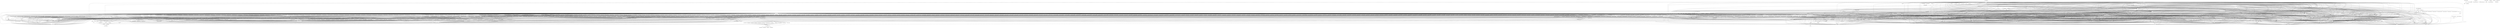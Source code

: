 digraph depends {
    node [shape=plaintext]
alsa_utils_alsamixer -> libasound2;
alsa_utils_alsamixer -> libformw5;
alsa_utils_alsamixer -> libmenuw5;
alsa_utils_alsamixer -> libncursesw5;
alsa_utils_alsamixer -> libpanelw5;
alsa_utils_alsamixer -> libtinfo5;
angstrom_feed_configs -> opkg [style=dotted];
angstrom_packagegroup_boot -> angstrom_version;
angstrom_packagegroup_boot -> packagegroup_boot;
avahi_daemon -> base_passwd;
avahi_daemon -> libavahi_common3;
avahi_daemon -> libavahi_core7;
avahi_daemon -> libcap2;
avahi_daemon -> libdaemon0;
avahi_daemon -> libdbus_1_3;
avahi_daemon -> libexpat1;
avahi_daemon -> libnss_mdns [style=dotted];
avahi_daemon -> shadow;
avahi_daemon -> sysvinit_pidof;
avahi_systemd -> avahi_daemon;
avahi_systemd -> systemd;
avahi_utils -> libavahi_client3;
avahi_utils -> libavahi_common3;
bash -> libtinfo5;
bluez4 -> libdbus_1_3;
bluez4 -> libglib_2_0_0;
bluez4 -> libreadline6;
bluez4 -> libudev1;
bluez4 -> libusb_0_1_4;
bluez4 -> libusb_1_0_0;
busybox -> busybox_syslog [style=dotted];
busybox -> busybox_udhcpc [style=dotted];
busybox_syslog -> busybox_syslog_systemd [style=dotted];
busybox_syslog_systemd -> busybox_syslog;
busybox_syslog_systemd -> systemd;
connman -> base_passwd;
connman -> bluez4;
connman -> connman_systemd [style=dotted];
connman -> dbus_1;
connman -> iptables;
connman -> libdbus_1_3;
connman -> libglib_2_0_0;
connman -> libgnutls26;
connman -> ofono;
connman -> shadow;
connman -> wpa_supplicant;
connman_angstrom_settings -> connman;
connman_systemd -> connman;
connman_systemd -> systemd;
cpp_symlinks -> cpp;
cpufreq_tweaks -> cpufrequtils;
cpufreq_tweaks -> systemd;
dbus_1 -> base_passwd;
dbus_1 -> libdbus_1_3;
dbus_1 -> libexpat1;
dbus_1 -> libx11_6;
dbus_1 -> shadow;
dropbear -> dropbear_systemd [style=dotted];
dropbear -> libpam;
dropbear -> libz1;
dropbear_systemd -> dropbear;
dropbear_systemd -> systemd;
e2fsprogs_e2fsck -> libblkid1;
e2fsprogs_e2fsck -> libcom_err2;
e2fsprogs_e2fsck -> libe2p2;
e2fsprogs_e2fsck -> libext2fs2;
e2fsprogs_e2fsck -> libuuid1;
e_wm -> dbus_x11;
e_wm -> e_wm_config_default [style=dotted];
e_wm -> e_wm_icons [style=dotted];
e_wm -> e_wm_images [style=dotted];
e_wm -> e_wm_input_methods [style=dotted];
e_wm -> e_wm_other [style=dotted];
e_wm -> e_wm_sysactions [style=dotted];
e_wm -> e_wm_utils;
e_wm -> ecore;
e_wm -> ecore_con;
e_wm -> ecore_evas;
e_wm -> ecore_fb;
e_wm -> ecore_file;
e_wm -> ecore_imf;
e_wm -> ecore_imf_evas;
e_wm -> ecore_input;
e_wm -> ecore_ipc;
e_wm -> ecore_x;
e_wm -> edbus_enotify;
e_wm -> edje;
e_wm -> edje_utils;
e_wm -> eeze;
e_wm -> eina;
e_wm -> elementary;
e_wm -> embryo;
e_wm -> evas;
e_wm -> evas_generic_loader_svg;
e_wm -> evas_loader_gif;
e_wm -> evas_loader_jpeg;
e_wm -> evas_loader_png;
e_wm -> glibc_utils;
e_wm -> libasound2;
e_wm -> libblkid1;
e_wm -> libcap2;
e_wm -> libcurl5;
e_wm -> libdbus_1_3;
e_wm -> libebluez1;
e_wm -> libeconnman0_7x1;
e_wm -> libedbus1;
e_wm -> libeet1;
e_wm -> libefreet1;
e_wm -> libefreet_mime1;
e_wm -> libefreet_trash1;
e_wm -> libehal1;
e_wm -> libeio1;
e_wm -> libeofono1;
e_wm -> libeukit1;
e_wm -> libexpat1;
e_wm -> libfontconfig1;
e_wm -> libfreetype6;
e_wm -> libfribidi0;
e_wm -> libgcrypt11;
e_wm -> libglib_2_0_0;
e_wm -> libgnutls26;
e_wm -> libgpg_error0;
e_wm -> libjpeg8;
e_wm -> libpam;
e_wm -> libtasn1_3;
e_wm -> libts_1_0_0;
e_wm -> libudev1;
e_wm -> libuuid1;
e_wm -> libx11_6;
e_wm -> libxau6;
e_wm -> libxcb1;
e_wm -> libxcomposite1;
e_wm -> libxcursor1;
e_wm -> libxdamage1;
e_wm -> libxdmcp6;
e_wm -> libxext6;
e_wm -> libxfixes3;
e_wm -> libxi6;
e_wm -> libxinerama1;
e_wm -> libxrandr2;
e_wm -> libxrender1;
e_wm -> libxss1;
e_wm -> libxtst6;
e_wm -> libz1;
e_wm -> mime_support;
e_wm -> shared_mime_info;
e_wm -> util_linux;
e_wm_config_angstrom -> e_wm;
e_wm_config_angstrom -> gnome_icon_theme;
e_wm_config_angstrom -> places;
e_wm_config_default -> e_wm_theme_default [style=dotted];
e_wm_config_mobile -> illume_keyboard_default_alpha [style=dotted];
e_wm_config_mobile -> illume_keyboard_default_numeric [style=dotted];
e_wm_config_mobile -> illume_keyboard_default_terminal [style=dotted];
e_wm_config_standard -> e_wm_theme_default [style=dotted];
e_wm_utils -> ecore;
e_wm_utils -> ecore_evas;
e_wm_utils -> ecore_file;
e_wm_utils -> ecore_ipc;
e_wm_utils -> ecore_x;
e_wm_utils -> edje;
e_wm_utils -> eeze;
e_wm_utils -> eina;
e_wm_utils -> evas;
e_wm_utils -> libdbus_1_3;
e_wm_utils -> libedbus1;
e_wm_utils -> libeet1;
e_wm_utils -> libefreet1;
e_wm_utils -> libehal1;
e_wm_utils -> libeukit1;
e_wm_utils -> libxcb1;
e_wm_utils -> libxcb_shape0;
ecore -> eina;
ecore -> libglib_2_0_0;
ecore_con -> ecore;
ecore_con -> eina;
ecore_con -> libcap2;
ecore_con -> libcurl5;
ecore_con -> libgcrypt11;
ecore_con -> libglib_2_0_0;
ecore_con -> libgnutls26;
ecore_con -> libgpg_error0;
ecore_con -> libtasn1_3;
ecore_con -> libz1;
ecore_evas -> ecore;
ecore_evas -> ecore_con;
ecore_evas -> ecore_fb;
ecore_evas -> ecore_input;
ecore_evas -> ecore_ipc;
ecore_evas -> ecore_x;
ecore_evas -> eina;
ecore_evas -> evas;
ecore_evas -> libcap2;
ecore_evas -> libcurl5;
ecore_evas -> libeet1;
ecore_evas -> libexpat1;
ecore_evas -> libfontconfig1;
ecore_evas -> libfreetype6;
ecore_evas -> libfribidi0;
ecore_evas -> libgcrypt11;
ecore_evas -> libglib_2_0_0;
ecore_evas -> libgnutls26;
ecore_evas -> libgpg_error0;
ecore_evas -> libjpeg8;
ecore_evas -> libtasn1_3;
ecore_evas -> libts_1_0_0;
ecore_evas -> libx11_6;
ecore_evas -> libxau6;
ecore_evas -> libxcb1;
ecore_evas -> libxcomposite1;
ecore_evas -> libxcursor1;
ecore_evas -> libxdamage1;
ecore_evas -> libxdmcp6;
ecore_evas -> libxext6;
ecore_evas -> libxfixes3;
ecore_evas -> libxi6;
ecore_evas -> libxinerama1;
ecore_evas -> libxrandr2;
ecore_evas -> libxrender1;
ecore_evas -> libxss1;
ecore_evas -> libxtst6;
ecore_evas -> libz1;
ecore_fb -> ecore;
ecore_fb -> ecore_input;
ecore_fb -> eina;
ecore_fb -> libglib_2_0_0;
ecore_fb -> libts_1_0_0;
ecore_file -> ecore;
ecore_file -> ecore_con;
ecore_file -> eina;
ecore_file -> libcap2;
ecore_file -> libcurl5;
ecore_file -> libgcrypt11;
ecore_file -> libglib_2_0_0;
ecore_file -> libgnutls26;
ecore_file -> libgpg_error0;
ecore_file -> libtasn1_3;
ecore_file -> libz1;
ecore_imf -> ecore;
ecore_imf -> ecore_input;
ecore_imf -> ecore_x;
ecore_imf -> eina;
ecore_imf -> libglib_2_0_0;
ecore_imf -> libx11_6;
ecore_imf -> libxau6;
ecore_imf -> libxcb1;
ecore_imf -> libxcomposite1;
ecore_imf -> libxcursor1;
ecore_imf -> libxdamage1;
ecore_imf -> libxdmcp6;
ecore_imf -> libxext6;
ecore_imf -> libxfixes3;
ecore_imf -> libxi6;
ecore_imf -> libxinerama1;
ecore_imf -> libxrandr2;
ecore_imf -> libxrender1;
ecore_imf -> libxss1;
ecore_imf -> libxtst6;
ecore_imf_evas -> ecore;
ecore_imf_evas -> ecore_imf;
ecore_imf_evas -> eina;
ecore_imf_evas -> evas;
ecore_imf_evas -> libcap2;
ecore_imf_evas -> libeet1;
ecore_imf_evas -> libexpat1;
ecore_imf_evas -> libfontconfig1;
ecore_imf_evas -> libfreetype6;
ecore_imf_evas -> libfribidi0;
ecore_imf_evas -> libgcrypt11;
ecore_imf_evas -> libglib_2_0_0;
ecore_imf_evas -> libgnutls26;
ecore_imf_evas -> libgpg_error0;
ecore_imf_evas -> libjpeg8;
ecore_imf_evas -> libtasn1_3;
ecore_imf_evas -> libz1;
ecore_input -> ecore;
ecore_input -> eina;
ecore_input -> evas;
ecore_input -> libcap2;
ecore_input -> libeet1;
ecore_input -> libexpat1;
ecore_input -> libfontconfig1;
ecore_input -> libfreetype6;
ecore_input -> libfribidi0;
ecore_input -> libgcrypt11;
ecore_input -> libglib_2_0_0;
ecore_input -> libgnutls26;
ecore_input -> libgpg_error0;
ecore_input -> libjpeg8;
ecore_input -> libtasn1_3;
ecore_input -> libz1;
ecore_ipc -> ecore;
ecore_ipc -> ecore_con;
ecore_ipc -> eina;
ecore_ipc -> libcap2;
ecore_ipc -> libcurl5;
ecore_ipc -> libgcrypt11;
ecore_ipc -> libglib_2_0_0;
ecore_ipc -> libgnutls26;
ecore_ipc -> libgpg_error0;
ecore_ipc -> libtasn1_3;
ecore_ipc -> libz1;
ecore_x -> ecore;
ecore_x -> ecore_input;
ecore_x -> eina;
ecore_x -> libglib_2_0_0;
ecore_x -> libx11_6;
ecore_x -> libxau6;
ecore_x -> libxcb1;
ecore_x -> libxcomposite1;
ecore_x -> libxcursor1;
ecore_x -> libxdamage1;
ecore_x -> libxdmcp6;
ecore_x -> libxext6;
ecore_x -> libxfixes3;
ecore_x -> libxi6;
ecore_x -> libxinerama1;
ecore_x -> libxrandr2;
ecore_x -> libxrender1;
ecore_x -> libxss1;
ecore_x -> libxtst6;
edbus_enotify -> ecore;
edbus_enotify -> eina;
edbus_enotify -> evas;
edbus_enotify -> libcap2;
edbus_enotify -> libdbus_1_3;
edbus_enotify -> libedbus1;
edbus_enotify -> libeet1;
edbus_enotify -> libexpat1;
edbus_enotify -> libfontconfig1;
edbus_enotify -> libfreetype6;
edbus_enotify -> libfribidi0;
edbus_enotify -> libgcrypt11;
edbus_enotify -> libglib_2_0_0;
edbus_enotify -> libgnutls26;
edbus_enotify -> libgpg_error0;
edbus_enotify -> libjpeg8;
edbus_enotify -> libtasn1_3;
edbus_enotify -> libz1;
edje -> ecore;
edje -> ecore_con;
edje -> ecore_evas;
edje -> ecore_fb;
edje -> ecore_file;
edje -> ecore_imf;
edje -> ecore_imf_evas;
edje -> ecore_input;
edje -> ecore_ipc;
edje -> ecore_x;
edje -> eina;
edje -> embryo;
edje -> evas;
edje -> libcap2;
edje -> libcurl5;
edje -> libeet1;
edje -> libeio1;
edje -> libexpat1;
edje -> libfontconfig1;
edje -> libfreetype6;
edje -> libfribidi0;
edje -> libgcrypt11;
edje -> libglib_2_0_0;
edje -> libgnutls26;
edje -> libgpg_error0;
edje -> libjpeg8;
edje -> libtasn1_3;
edje -> libts_1_0_0;
edje -> libx11_6;
edje -> libxau6;
edje -> libxcb1;
edje -> libxcomposite1;
edje -> libxcursor1;
edje -> libxdamage1;
edje -> libxdmcp6;
edje -> libxext6;
edje -> libxfixes3;
edje -> libxi6;
edje -> libxinerama1;
edje -> libxrandr2;
edje -> libxrender1;
edje -> libxss1;
edje -> libxtst6;
edje -> libz1;
edje_utils -> cpp;
edje_utils -> cpp_symlinks;
edje_utils -> ecore;
edje_utils -> ecore_evas;
edje_utils -> ecore_file;
edje_utils -> edje;
edje_utils -> eina;
edje_utils -> embryo_tests;
edje_utils -> evas;
edje_utils -> evas_saver_eet [style=dotted];
edje_utils -> evas_saver_jpeg [style=dotted];
edje_utils -> evas_saver_png [style=dotted];
edje_utils -> libeet1;
edje_utils -> libeio1;
eee_acpi_scripts -> pm_utils;
eeze -> ecore;
eeze -> ecore_con;
eeze -> ecore_file;
eeze -> eina;
eeze -> eject [style=dotted];
eeze -> libblkid1;
eeze -> libcap2;
eeze -> libcurl5;
eeze -> libgcrypt11;
eeze -> libglib_2_0_0;
eeze -> libgnutls26;
eeze -> libgpg_error0;
eeze -> libtasn1_3;
eeze -> libudev1;
eeze -> libuuid1;
eeze -> libz1;
eeze -> util_linux;
eglibc_gconv_iso8859_1 -> eglibc_gconv;
eglibc_utils -> bash;
elementary -> ecore;
elementary -> ecore_con;
elementary -> ecore_evas;
elementary -> ecore_fb;
elementary -> ecore_file;
elementary -> ecore_imf;
elementary -> ecore_imf_evas;
elementary -> ecore_input;
elementary -> ecore_ipc;
elementary -> ecore_x;
elementary -> edje;
elementary -> eeze;
elementary -> eina;
elementary -> elementary_configs;
elementary -> elementary_themes;
elementary -> embryo;
elementary -> ethumb;
elementary -> evas;
elementary -> libblkid1;
elementary -> libcap2;
elementary -> libcurl5;
elementary -> libdbus_1_3;
elementary -> libedbus1;
elementary -> libeet1;
elementary -> libefreet1;
elementary -> libefreet_mime1;
elementary -> libefreet_trash1;
elementary -> libeio1;
elementary -> libemotion1;
elementary -> libexif12;
elementary -> libexpat1;
elementary -> libfontconfig1;
elementary -> libfreetype6;
elementary -> libfribidi0;
elementary -> libgcrypt11;
elementary -> libglib_2_0_0;
elementary -> libgnutls26;
elementary -> libgpg_error0;
elementary -> libjpeg8;
elementary -> libtasn1_3;
elementary -> libts_1_0_0;
elementary -> libudev1;
elementary -> libuuid1;
elementary -> libx11_6;
elementary -> libxau6;
elementary -> libxcb1;
elementary -> libxcomposite1;
elementary -> libxcursor1;
elementary -> libxdamage1;
elementary -> libxdmcp6;
elementary -> libxext6;
elementary -> libxfixes3;
elementary -> libxi6;
elementary -> libxinerama1;
elementary -> libxrandr2;
elementary -> libxrender1;
elementary -> libxss1;
elementary -> libxtst6;
elementary -> libz1;
elementary -> util_linux;
embryo_tests -> eina;
emgd_driver -> libdrm2;
emgd_driver -> libexpat1;
emgd_driver -> libstdc6;
emgd_driver -> libx11_6;
emgd_driver -> libxau6;
emgd_driver -> libxcb_dri2_0;
emgd_driver -> libxdmcp6;
emgd_driver -> libxext6;
emgd_driver -> libxfixes3;
epdf -> ecore;
epdf -> eina;
epdf -> evas;
epdf -> lcms;
epdf -> libcap2;
epdf -> libeet1;
epdf -> libexpat1;
epdf -> libfontconfig1;
epdf -> libfreetype6;
epdf -> libfribidi0;
epdf -> libgcrypt11;
epdf -> libglib_2_0_0;
epdf -> libgnutls26;
epdf -> libgpg_error0;
epdf -> libjpeg8;
epdf -> liblzma5;
epdf -> libpng12_0;
epdf -> libpoppler18;
epdf -> libstdc6;
epdf -> libtasn1_3;
epdf -> libtiff5;
epdf -> libz1;
ethumb -> ecore;
ethumb -> ecore_con;
ethumb -> ecore_evas;
ethumb -> ecore_fb;
ethumb -> ecore_file;
ethumb -> ecore_imf;
ethumb -> ecore_imf_evas;
ethumb -> ecore_input;
ethumb -> ecore_ipc;
ethumb -> ecore_x;
ethumb -> edje;
ethumb -> eeze;
ethumb -> eina;
ethumb -> embryo;
ethumb -> epdf;
ethumb -> evas;
ethumb -> lcms;
ethumb -> libblkid1;
ethumb -> libcap2;
ethumb -> libcurl5;
ethumb -> libdbus_1_3;
ethumb -> libedbus1;
ethumb -> libeet1;
ethumb -> libeio1;
ethumb -> libemotion1;
ethumb -> libexif12;
ethumb -> libexpat1;
ethumb -> libfontconfig1;
ethumb -> libfreetype6;
ethumb -> libfribidi0;
ethumb -> libgcrypt11;
ethumb -> libglib_2_0_0;
ethumb -> libgnutls26;
ethumb -> libgpg_error0;
ethumb -> libjpeg8;
ethumb -> liblzma5;
ethumb -> libpng12_0;
ethumb -> libpoppler18;
ethumb -> libstdc6;
ethumb -> libtasn1_3;
ethumb -> libtiff5;
ethumb -> libts_1_0_0;
ethumb -> libudev1;
ethumb -> libuuid1;
ethumb -> libx11_6;
ethumb -> libxau6;
ethumb -> libxcb1;
ethumb -> libxcomposite1;
ethumb -> libxcursor1;
ethumb -> libxdamage1;
ethumb -> libxdmcp6;
ethumb -> libxext6;
ethumb -> libxfixes3;
ethumb -> libxi6;
ethumb -> libxinerama1;
ethumb -> libxrandr2;
ethumb -> libxrender1;
ethumb -> libxss1;
ethumb -> libxtst6;
ethumb -> libz1;
ethumb -> util_linux;
evas -> eina;
evas -> evas_engine_fb [style=dotted];
evas -> evas_engine_software_16 [style=dotted];
evas -> evas_engine_software_16_x11 [style=dotted];
evas -> evas_engine_software_generic [style=dotted];
evas -> evas_engine_software_x11 [style=dotted];
evas -> evas_engine_xrender_x11 [style=dotted];
evas -> evas_loader_gif [style=dotted];
evas -> evas_loader_jpeg [style=dotted];
evas -> evas_loader_png [style=dotted];
evas -> evas_loader_svg [style=dotted];
evas -> libcap2;
evas -> libeet1;
evas -> libexpat1;
evas -> libfontconfig1;
evas -> libfreetype6;
evas -> libfribidi0;
evas -> libgcrypt11;
evas -> libgnutls26;
evas -> libgpg_error0;
evas -> libjpeg8;
evas -> libtasn1_3;
evas -> libz1;
evas_engine_fb -> eina;
evas_engine_fb -> evas;
evas_engine_fb -> libcap2;
evas_engine_fb -> libeet1;
evas_engine_fb -> libexpat1;
evas_engine_fb -> libfontconfig1;
evas_engine_fb -> libfreetype6;
evas_engine_fb -> libfribidi0;
evas_engine_fb -> libgcrypt11;
evas_engine_fb -> libgnutls26;
evas_engine_fb -> libgpg_error0;
evas_engine_fb -> libjpeg8;
evas_engine_fb -> libtasn1_3;
evas_engine_fb -> libz1;
evas_engine_software_16 -> eina;
evas_engine_software_16 -> evas;
evas_engine_software_16 -> libcap2;
evas_engine_software_16 -> libeet1;
evas_engine_software_16 -> libexpat1;
evas_engine_software_16 -> libfontconfig1;
evas_engine_software_16 -> libfreetype6;
evas_engine_software_16 -> libfribidi0;
evas_engine_software_16 -> libgcrypt11;
evas_engine_software_16 -> libgnutls26;
evas_engine_software_16 -> libgpg_error0;
evas_engine_software_16 -> libjpeg8;
evas_engine_software_16 -> libtasn1_3;
evas_engine_software_16 -> libz1;
evas_engine_software_16_x11 -> eina;
evas_engine_software_16_x11 -> evas;
evas_engine_software_16_x11 -> libcap2;
evas_engine_software_16_x11 -> libeet1;
evas_engine_software_16_x11 -> libexpat1;
evas_engine_software_16_x11 -> libfontconfig1;
evas_engine_software_16_x11 -> libfreetype6;
evas_engine_software_16_x11 -> libfribidi0;
evas_engine_software_16_x11 -> libgcrypt11;
evas_engine_software_16_x11 -> libgnutls26;
evas_engine_software_16_x11 -> libgpg_error0;
evas_engine_software_16_x11 -> libjpeg8;
evas_engine_software_16_x11 -> libtasn1_3;
evas_engine_software_16_x11 -> libx11_6;
evas_engine_software_16_x11 -> libxau6;
evas_engine_software_16_x11 -> libxcb1;
evas_engine_software_16_x11 -> libxdmcp6;
evas_engine_software_16_x11 -> libxext6;
evas_engine_software_16_x11 -> libz1;
evas_engine_software_x11 -> eina;
evas_engine_software_x11 -> evas;
evas_engine_software_x11 -> libcap2;
evas_engine_software_x11 -> libeet1;
evas_engine_software_x11 -> libexpat1;
evas_engine_software_x11 -> libfontconfig1;
evas_engine_software_x11 -> libfreetype6;
evas_engine_software_x11 -> libfribidi0;
evas_engine_software_x11 -> libgcrypt11;
evas_engine_software_x11 -> libgnutls26;
evas_engine_software_x11 -> libgpg_error0;
evas_engine_software_x11 -> libjpeg8;
evas_engine_software_x11 -> libtasn1_3;
evas_engine_software_x11 -> libx11_6;
evas_engine_software_x11 -> libxau6;
evas_engine_software_x11 -> libxcb1;
evas_engine_software_x11 -> libxdmcp6;
evas_engine_software_x11 -> libxext6;
evas_engine_software_x11 -> libz1;
evas_generic_loader_svg -> libcairo2;
evas_generic_loader_svg -> libglib_2_0_0;
evas_generic_loader_svg -> librsvg_2_2;
evas_loader_gif -> eina;
evas_loader_gif -> evas;
evas_loader_gif -> libcap2;
evas_loader_gif -> libeet1;
evas_loader_gif -> libexpat1;
evas_loader_gif -> libfontconfig1;
evas_loader_gif -> libfreetype6;
evas_loader_gif -> libfribidi0;
evas_loader_gif -> libgcrypt11;
evas_loader_gif -> libgif4;
evas_loader_gif -> libgnutls26;
evas_loader_gif -> libgpg_error0;
evas_loader_gif -> libjpeg8;
evas_loader_gif -> libtasn1_3;
evas_loader_gif -> libz1;
evas_loader_jpeg -> eina;
evas_loader_jpeg -> evas;
evas_loader_jpeg -> libcap2;
evas_loader_jpeg -> libeet1;
evas_loader_jpeg -> libexpat1;
evas_loader_jpeg -> libfontconfig1;
evas_loader_jpeg -> libfreetype6;
evas_loader_jpeg -> libfribidi0;
evas_loader_jpeg -> libgcrypt11;
evas_loader_jpeg -> libgnutls26;
evas_loader_jpeg -> libgpg_error0;
evas_loader_jpeg -> libjpeg8;
evas_loader_jpeg -> libtasn1_3;
evas_loader_jpeg -> libz1;
evas_loader_png -> eina;
evas_loader_png -> evas;
evas_loader_png -> libcap2;
evas_loader_png -> libeet1;
evas_loader_png -> libexpat1;
evas_loader_png -> libfontconfig1;
evas_loader_png -> libfreetype6;
evas_loader_png -> libfribidi0;
evas_loader_png -> libgcrypt11;
evas_loader_png -> libgnutls26;
evas_loader_png -> libgpg_error0;
evas_loader_png -> libjpeg8;
evas_loader_png -> libpng12_0;
evas_loader_png -> libtasn1_3;
evas_loader_png -> libz1;
evas_saver_jpeg -> eina;
evas_saver_jpeg -> evas;
evas_saver_jpeg -> libcap2;
evas_saver_jpeg -> libeet1;
evas_saver_jpeg -> libexpat1;
evas_saver_jpeg -> libfontconfig1;
evas_saver_jpeg -> libfreetype6;
evas_saver_jpeg -> libfribidi0;
evas_saver_jpeg -> libgcrypt11;
evas_saver_jpeg -> libgnutls26;
evas_saver_jpeg -> libgpg_error0;
evas_saver_jpeg -> libjpeg8;
evas_saver_jpeg -> libtasn1_3;
evas_saver_jpeg -> libz1;
evas_saver_png -> eina;
evas_saver_png -> evas;
evas_saver_png -> libcap2;
evas_saver_png -> libeet1;
evas_saver_png -> libexpat1;
evas_saver_png -> libfontconfig1;
evas_saver_png -> libfreetype6;
evas_saver_png -> libfribidi0;
evas_saver_png -> libgcrypt11;
evas_saver_png -> libgnutls26;
evas_saver_png -> libgpg_error0;
evas_saver_png -> libjpeg8;
evas_saver_png -> libpng12_0;
evas_saver_png -> libtasn1_3;
evas_saver_png -> libz1;
fbset -> fbset_modes [style=dotted];
file -> libz1;
fixmac -> ranpwd;
fontconfig_utils -> libfontconfig1;
gdk_pixbuf -> libffi6;
gdk_pixbuf -> libglib_2_0_0;
gdk_pixbuf -> libpng12_0;
gdk_pixbuf -> libz1;
gdk_pixbuf_loader_gif -> gdk_pixbuf;
gdk_pixbuf_loader_gif -> libffi6;
gdk_pixbuf_loader_gif -> libglib_2_0_0;
gdk_pixbuf_loader_gif -> libpng12_0;
gdk_pixbuf_loader_gif -> libz1;
gdk_pixbuf_loader_jpeg -> gdk_pixbuf;
gdk_pixbuf_loader_jpeg -> libffi6;
gdk_pixbuf_loader_jpeg -> libglib_2_0_0;
gdk_pixbuf_loader_jpeg -> libjpeg8;
gdk_pixbuf_loader_jpeg -> libpng12_0;
gdk_pixbuf_loader_jpeg -> libz1;
gdk_pixbuf_loader_png -> gdk_pixbuf;
gdk_pixbuf_loader_png -> libffi6;
gdk_pixbuf_loader_png -> libglib_2_0_0;
gdk_pixbuf_loader_png -> libpng12_0;
gdk_pixbuf_loader_png -> libz1;
gdk_pixbuf_loader_xpm -> gdk_pixbuf;
gdk_pixbuf_loader_xpm -> libffi6;
gdk_pixbuf_loader_xpm -> libglib_2_0_0;
gdk_pixbuf_loader_xpm -> libpng12_0;
gdk_pixbuf_loader_xpm -> libz1;
gnome_icon_theme -> hicolor_icon_theme;
gnome_icon_theme -> librsvg_2_gtk [style=dotted];
grub -> diffutils;
grub -> libfreetype6;
grub -> libfuse2;
gstreamer -> libffi6;
gstreamer -> libglib_2_0_0;
gstreamer -> libxml2;
gstreamer -> libz1;
hicolor_icon_theme -> hicolor_icon_theme;
htop -> libncurses5;
htop -> libtinfo5;
htop -> ncurses_terminfo;
iperf -> libstdc6;
iptables -> kernel_module_ip_tables [style=dotted];
iptables -> kernel_module_ipt_masquerade [style=dotted];
iptables -> kernel_module_iptable_filter [style=dotted];
iptables -> kernel_module_iptable_nat [style=dotted];
iptables -> kernel_module_nf_conntrack [style=dotted];
iptables -> kernel_module_nf_conntrack_ipv4 [style=dotted];
iptables -> kernel_module_nf_defrag_ipv4 [style=dotted];
iptables -> kernel_module_nf_nat [style=dotted];
iptables -> kernel_module_x_tables [style=dotted];
iw -> libnl_3_200;
iw -> libnl_3_genl;
kernel_module_af9013 -> kernel_module_firmware_class;
kernel_module_amd_rng -> kernel_module_rng_core;
kernel_module_arp_tables -> kernel_module_x_tables;
kernel_module_arpt_mangle -> kernel_module_x_tables;
kernel_module_arptable_filter -> kernel_module_arp_tables;
kernel_module_arptable_filter -> kernel_module_x_tables;
kernel_module_au0828 -> kernel_module_videobuf_core;
kernel_module_au0828 -> kernel_module_videobuf_vmalloc;
kernel_module_au8522_decoder -> kernel_module_au8522_common;
kernel_module_au8522_dig -> kernel_module_au8522_common;
kernel_module_b2c2_flexcop -> kernel_module_cx24113;
kernel_module_b2c2_flexcop -> kernel_module_cx24123;
kernel_module_b2c2_flexcop -> kernel_module_firmware_class;
kernel_module_b2c2_flexcop -> kernel_module_s5h1420;
kernel_module_b2c2_flexcop_pci -> kernel_module_b2c2_flexcop;
kernel_module_b2c2_flexcop_pci -> kernel_module_cx24113;
kernel_module_b2c2_flexcop_pci -> kernel_module_cx24123;
kernel_module_b2c2_flexcop_pci -> kernel_module_firmware_class;
kernel_module_b2c2_flexcop_pci -> kernel_module_s5h1420;
kernel_module_b2c2_flexcop_usb -> kernel_module_b2c2_flexcop;
kernel_module_b2c2_flexcop_usb -> kernel_module_cx24113;
kernel_module_b2c2_flexcop_usb -> kernel_module_cx24123;
kernel_module_b2c2_flexcop_usb -> kernel_module_firmware_class;
kernel_module_b2c2_flexcop_usb -> kernel_module_s5h1420;
kernel_module_bcm3510 -> kernel_module_firmware_class;
kernel_module_blowfish_generic -> kernel_module_blowfish_common;
kernel_module_bridge -> kernel_module_llc;
kernel_module_bridge -> kernel_module_stp;
kernel_module_bsd_comp -> kernel_module_ppp_generic;
kernel_module_bsd_comp -> kernel_module_slhc;
kernel_module_bt878 -> kernel_module_btcx_risc;
kernel_module_bt878 -> kernel_module_bttv;
kernel_module_bt878 -> kernel_module_firmware_class;
kernel_module_bt878 -> kernel_module_videobuf_core;
kernel_module_bt878 -> kernel_module_videobuf_dma_sg;
kernel_module_bttv -> kernel_module_btcx_risc;
kernel_module_bttv -> kernel_module_firmware_class;
kernel_module_bttv -> kernel_module_videobuf_core;
kernel_module_bttv -> kernel_module_videobuf_dma_sg;
kernel_module_budget -> kernel_module_budget_core;
kernel_module_budget -> kernel_module_firmware_class;
kernel_module_budget -> kernel_module_saa7146;
kernel_module_budget -> kernel_module_ttpci_eeprom;
kernel_module_budget_av -> kernel_module_budget_core;
kernel_module_budget_av -> kernel_module_firmware_class;
kernel_module_budget_av -> kernel_module_saa7146;
kernel_module_budget_av -> kernel_module_saa7146_vv;
kernel_module_budget_av -> kernel_module_ttpci_eeprom;
kernel_module_budget_av -> kernel_module_videobuf_core;
kernel_module_budget_av -> kernel_module_videobuf_dma_sg;
kernel_module_budget_ci -> kernel_module_budget_core;
kernel_module_budget_ci -> kernel_module_firmware_class;
kernel_module_budget_ci -> kernel_module_saa7146;
kernel_module_budget_ci -> kernel_module_ttpci_eeprom;
kernel_module_budget_core -> kernel_module_saa7146;
kernel_module_budget_core -> kernel_module_ttpci_eeprom;
kernel_module_budget_patch -> kernel_module_budget_core;
kernel_module_budget_patch -> kernel_module_saa7146;
kernel_module_budget_patch -> kernel_module_ttpci_eeprom;
kernel_module_cast5_generic -> kernel_module_cast_common;
kernel_module_cast6_generic -> kernel_module_cast_common;
kernel_module_cpia2 -> kernel_module_firmware_class;
kernel_module_cuse -> kernel_module_fuse;
kernel_module_cx18 -> kernel_module_firmware_class;
kernel_module_cx18 -> kernel_module_videobuf_core;
kernel_module_cx18 -> kernel_module_videobuf_vmalloc;
kernel_module_cx18_alsa -> kernel_module_cx18;
kernel_module_cx18_alsa -> kernel_module_firmware_class;
kernel_module_cx18_alsa -> kernel_module_snd;
kernel_module_cx18_alsa -> kernel_module_snd_page_alloc;
kernel_module_cx18_alsa -> kernel_module_snd_pcm;
kernel_module_cx18_alsa -> kernel_module_snd_timer;
kernel_module_cx18_alsa -> kernel_module_soundcore;
kernel_module_cx18_alsa -> kernel_module_videobuf_core;
kernel_module_cx18_alsa -> kernel_module_videobuf_vmalloc;
kernel_module_cx231xx -> kernel_module_firmware_class;
kernel_module_cx231xx -> kernel_module_videobuf_core;
kernel_module_cx231xx -> kernel_module_videobuf_vmalloc;
kernel_module_cx231xx_alsa -> kernel_module_cx231xx;
kernel_module_cx231xx_alsa -> kernel_module_firmware_class;
kernel_module_cx231xx_alsa -> kernel_module_snd;
kernel_module_cx231xx_alsa -> kernel_module_snd_page_alloc;
kernel_module_cx231xx_alsa -> kernel_module_snd_pcm;
kernel_module_cx231xx_alsa -> kernel_module_snd_timer;
kernel_module_cx231xx_alsa -> kernel_module_soundcore;
kernel_module_cx231xx_alsa -> kernel_module_videobuf_core;
kernel_module_cx231xx_alsa -> kernel_module_videobuf_vmalloc;
kernel_module_cx231xx_dvb -> kernel_module_cx231xx;
kernel_module_cx231xx_dvb -> kernel_module_firmware_class;
kernel_module_cx231xx_dvb -> kernel_module_videobuf_core;
kernel_module_cx231xx_dvb -> kernel_module_videobuf_vmalloc;
kernel_module_cx23885 -> kernel_module_altera_ci;
kernel_module_cx23885 -> kernel_module_altera_stapl;
kernel_module_cx23885 -> kernel_module_btcx_risc;
kernel_module_cx23885 -> kernel_module_firmware_class;
kernel_module_cx23885 -> kernel_module_snd;
kernel_module_cx23885 -> kernel_module_snd_page_alloc;
kernel_module_cx23885 -> kernel_module_snd_pcm;
kernel_module_cx23885 -> kernel_module_snd_timer;
kernel_module_cx23885 -> kernel_module_soundcore;
kernel_module_cx23885 -> kernel_module_videobuf_core;
kernel_module_cx23885 -> kernel_module_videobuf_dma_sg;
kernel_module_cx23885 -> kernel_module_videobuf_dvb;
kernel_module_cx24116 -> kernel_module_firmware_class;
kernel_module_cx25821 -> kernel_module_btcx_risc;
kernel_module_cx25821 -> kernel_module_videobuf_core;
kernel_module_cx25821 -> kernel_module_videobuf_dma_sg;
kernel_module_cx25821_alsa -> kernel_module_btcx_risc;
kernel_module_cx25821_alsa -> kernel_module_cx25821;
kernel_module_cx25821_alsa -> kernel_module_snd;
kernel_module_cx25821_alsa -> kernel_module_snd_page_alloc;
kernel_module_cx25821_alsa -> kernel_module_snd_pcm;
kernel_module_cx25821_alsa -> kernel_module_snd_timer;
kernel_module_cx25821_alsa -> kernel_module_soundcore;
kernel_module_cx25821_alsa -> kernel_module_videobuf_core;
kernel_module_cx25821_alsa -> kernel_module_videobuf_dma_sg;
kernel_module_cx8800 -> kernel_module_btcx_risc;
kernel_module_cx8800 -> kernel_module_cx88xx;
kernel_module_cx8800 -> kernel_module_videobuf_core;
kernel_module_cx8800 -> kernel_module_videobuf_dma_sg;
kernel_module_cx8802 -> kernel_module_btcx_risc;
kernel_module_cx8802 -> kernel_module_cx88xx;
kernel_module_cx8802 -> kernel_module_videobuf_core;
kernel_module_cx8802 -> kernel_module_videobuf_dma_sg;
kernel_module_cx88_alsa -> kernel_module_btcx_risc;
kernel_module_cx88_alsa -> kernel_module_cx88xx;
kernel_module_cx88_alsa -> kernel_module_snd;
kernel_module_cx88_alsa -> kernel_module_snd_page_alloc;
kernel_module_cx88_alsa -> kernel_module_snd_pcm;
kernel_module_cx88_alsa -> kernel_module_snd_timer;
kernel_module_cx88_alsa -> kernel_module_soundcore;
kernel_module_cx88_alsa -> kernel_module_videobuf_core;
kernel_module_cx88_alsa -> kernel_module_videobuf_dma_sg;
kernel_module_cx88_blackbird -> kernel_module_btcx_risc;
kernel_module_cx88_blackbird -> kernel_module_cx8800;
kernel_module_cx88_blackbird -> kernel_module_cx8802;
kernel_module_cx88_blackbird -> kernel_module_cx88xx;
kernel_module_cx88_blackbird -> kernel_module_firmware_class;
kernel_module_cx88_blackbird -> kernel_module_videobuf_core;
kernel_module_cx88_blackbird -> kernel_module_videobuf_dma_sg;
kernel_module_cx88_dvb -> kernel_module_btcx_risc;
kernel_module_cx88_dvb -> kernel_module_cx8802;
kernel_module_cx88_dvb -> kernel_module_cx88_vp3054_i2c;
kernel_module_cx88_dvb -> kernel_module_cx88xx;
kernel_module_cx88_dvb -> kernel_module_videobuf_core;
kernel_module_cx88_dvb -> kernel_module_videobuf_dma_sg;
kernel_module_cx88_dvb -> kernel_module_videobuf_dvb;
kernel_module_cx88xx -> kernel_module_btcx_risc;
kernel_module_cx88xx -> kernel_module_videobuf_core;
kernel_module_cx88xx -> kernel_module_videobuf_dma_sg;
kernel_module_dib3000mc -> kernel_module_dibx000_common;
kernel_module_dib7000m -> kernel_module_dibx000_common;
kernel_module_dib7000p -> kernel_module_dibx000_common;
kernel_module_dib8000 -> kernel_module_dibx000_common;
kernel_module_drm -> kernel_module_agpgart;
kernel_module_drm_kms_helper -> kernel_module_agpgart;
kernel_module_drm_kms_helper -> kernel_module_drm;
kernel_module_drxd -> kernel_module_firmware_class;
kernel_module_drxk -> kernel_module_firmware_class;
kernel_module_ds3000 -> kernel_module_firmware_class;
kernel_module_dst -> kernel_module_bt878;
kernel_module_dst -> kernel_module_btcx_risc;
kernel_module_dst -> kernel_module_bttv;
kernel_module_dst -> kernel_module_firmware_class;
kernel_module_dst -> kernel_module_videobuf_core;
kernel_module_dst -> kernel_module_videobuf_dma_sg;
kernel_module_dst_ca -> kernel_module_bt878;
kernel_module_dst_ca -> kernel_module_btcx_risc;
kernel_module_dst_ca -> kernel_module_bttv;
kernel_module_dst_ca -> kernel_module_dst;
kernel_module_dst_ca -> kernel_module_firmware_class;
kernel_module_dst_ca -> kernel_module_videobuf_core;
kernel_module_dst_ca -> kernel_module_videobuf_dma_sg;
kernel_module_dvb_bt8xx -> kernel_module_bt878;
kernel_module_dvb_bt8xx -> kernel_module_btcx_risc;
kernel_module_dvb_bt8xx -> kernel_module_bttv;
kernel_module_dvb_bt8xx -> kernel_module_firmware_class;
kernel_module_dvb_bt8xx -> kernel_module_videobuf_core;
kernel_module_dvb_bt8xx -> kernel_module_videobuf_dma_sg;
kernel_module_dvb_ttpci -> kernel_module_firmware_class;
kernel_module_dvb_ttpci -> kernel_module_saa7146;
kernel_module_dvb_ttpci -> kernel_module_saa7146_vv;
kernel_module_dvb_ttpci -> kernel_module_ttpci_eeprom;
kernel_module_dvb_ttpci -> kernel_module_videobuf_core;
kernel_module_dvb_ttpci -> kernel_module_videobuf_dma_sg;
kernel_module_dvb_ttusb_budget -> kernel_module_firmware_class;
kernel_module_dvb_usb -> kernel_module_firmware_class;
kernel_module_dvb_usb_a800 -> kernel_module_dib3000mc;
kernel_module_dvb_usb_a800 -> kernel_module_dibx000_common;
kernel_module_dvb_usb_a800 -> kernel_module_dvb_usb;
kernel_module_dvb_usb_a800 -> kernel_module_dvb_usb_dibusb_common;
kernel_module_dvb_usb_a800 -> kernel_module_firmware_class;
kernel_module_dvb_usb_af9005 -> kernel_module_dvb_usb;
kernel_module_dvb_usb_af9005 -> kernel_module_firmware_class;
kernel_module_dvb_usb_af9015 -> kernel_module_dvb_usb_v2;
kernel_module_dvb_usb_af9015 -> kernel_module_firmware_class;
kernel_module_dvb_usb_af9035 -> kernel_module_dvb_usb_v2;
kernel_module_dvb_usb_af9035 -> kernel_module_firmware_class;
kernel_module_dvb_usb_anysee -> kernel_module_dvb_usb_v2;
kernel_module_dvb_usb_anysee -> kernel_module_firmware_class;
kernel_module_dvb_usb_au6610 -> kernel_module_dvb_usb_v2;
kernel_module_dvb_usb_au6610 -> kernel_module_firmware_class;
kernel_module_dvb_usb_az6007 -> kernel_module_dvb_usb_cypress_firmware;
kernel_module_dvb_usb_az6007 -> kernel_module_dvb_usb_v2;
kernel_module_dvb_usb_az6007 -> kernel_module_firmware_class;
kernel_module_dvb_usb_az6027 -> kernel_module_dvb_usb;
kernel_module_dvb_usb_az6027 -> kernel_module_firmware_class;
kernel_module_dvb_usb_az6027 -> kernel_module_stb0899;
kernel_module_dvb_usb_az6027 -> kernel_module_stb6100;
kernel_module_dvb_usb_ce6230 -> kernel_module_dvb_usb_v2;
kernel_module_dvb_usb_ce6230 -> kernel_module_firmware_class;
kernel_module_dvb_usb_cinergyt2 -> kernel_module_dvb_usb;
kernel_module_dvb_usb_cinergyt2 -> kernel_module_firmware_class;
kernel_module_dvb_usb_cxusb -> kernel_module_dib0070;
kernel_module_dvb_usb_cxusb -> kernel_module_dib7000p;
kernel_module_dvb_usb_cxusb -> kernel_module_dibx000_common;
kernel_module_dvb_usb_cxusb -> kernel_module_dvb_usb;
kernel_module_dvb_usb_cxusb -> kernel_module_firmware_class;
kernel_module_dvb_usb_dib0700 -> kernel_module_dib0070;
kernel_module_dvb_usb_dib0700 -> kernel_module_dib0090;
kernel_module_dvb_usb_dib0700 -> kernel_module_dib3000mc;
kernel_module_dvb_usb_dib0700 -> kernel_module_dib7000m;
kernel_module_dvb_usb_dib0700 -> kernel_module_dib7000p;
kernel_module_dvb_usb_dib0700 -> kernel_module_dib8000;
kernel_module_dvb_usb_dib0700 -> kernel_module_dibx000_common;
kernel_module_dvb_usb_dib0700 -> kernel_module_dvb_usb;
kernel_module_dvb_usb_dib0700 -> kernel_module_firmware_class;
kernel_module_dvb_usb_dibusb_common -> kernel_module_dib3000mc;
kernel_module_dvb_usb_dibusb_common -> kernel_module_dibx000_common;
kernel_module_dvb_usb_dibusb_common -> kernel_module_dvb_usb;
kernel_module_dvb_usb_dibusb_common -> kernel_module_firmware_class;
kernel_module_dvb_usb_dibusb_mb -> kernel_module_dib3000mc;
kernel_module_dvb_usb_dibusb_mb -> kernel_module_dibx000_common;
kernel_module_dvb_usb_dibusb_mb -> kernel_module_dvb_usb;
kernel_module_dvb_usb_dibusb_mb -> kernel_module_dvb_usb_dibusb_common;
kernel_module_dvb_usb_dibusb_mb -> kernel_module_firmware_class;
kernel_module_dvb_usb_dibusb_mc -> kernel_module_dib3000mc;
kernel_module_dvb_usb_dibusb_mc -> kernel_module_dibx000_common;
kernel_module_dvb_usb_dibusb_mc -> kernel_module_dvb_usb;
kernel_module_dvb_usb_dibusb_mc -> kernel_module_dvb_usb_dibusb_common;
kernel_module_dvb_usb_dibusb_mc -> kernel_module_firmware_class;
kernel_module_dvb_usb_digitv -> kernel_module_dvb_usb;
kernel_module_dvb_usb_digitv -> kernel_module_firmware_class;
kernel_module_dvb_usb_dtt200u -> kernel_module_dvb_usb;
kernel_module_dvb_usb_dtt200u -> kernel_module_firmware_class;
kernel_module_dvb_usb_dtv5100 -> kernel_module_dvb_usb;
kernel_module_dvb_usb_dtv5100 -> kernel_module_firmware_class;
kernel_module_dvb_usb_dw2102 -> kernel_module_dvb_usb;
kernel_module_dvb_usb_dw2102 -> kernel_module_firmware_class;
kernel_module_dvb_usb_ec168 -> kernel_module_dvb_usb_v2;
kernel_module_dvb_usb_ec168 -> kernel_module_firmware_class;
kernel_module_dvb_usb_friio -> kernel_module_dvb_usb;
kernel_module_dvb_usb_friio -> kernel_module_firmware_class;
kernel_module_dvb_usb_gl861 -> kernel_module_dvb_usb_v2;
kernel_module_dvb_usb_gl861 -> kernel_module_firmware_class;
kernel_module_dvb_usb_gp8psk -> kernel_module_dvb_usb;
kernel_module_dvb_usb_gp8psk -> kernel_module_firmware_class;
kernel_module_dvb_usb_it913x -> kernel_module_dvb_usb_v2;
kernel_module_dvb_usb_it913x -> kernel_module_firmware_class;
kernel_module_dvb_usb_lmedm04 -> kernel_module_dvb_usb_v2;
kernel_module_dvb_usb_lmedm04 -> kernel_module_firmware_class;
kernel_module_dvb_usb_m920x -> kernel_module_dvb_usb;
kernel_module_dvb_usb_m920x -> kernel_module_firmware_class;
kernel_module_dvb_usb_mxl111sf -> kernel_module_dvb_usb_v2;
kernel_module_dvb_usb_mxl111sf -> kernel_module_firmware_class;
kernel_module_dvb_usb_nova_t_usb2 -> kernel_module_dib3000mc;
kernel_module_dvb_usb_nova_t_usb2 -> kernel_module_dibx000_common;
kernel_module_dvb_usb_nova_t_usb2 -> kernel_module_dvb_usb;
kernel_module_dvb_usb_nova_t_usb2 -> kernel_module_dvb_usb_dibusb_common;
kernel_module_dvb_usb_nova_t_usb2 -> kernel_module_firmware_class;
kernel_module_dvb_usb_opera -> kernel_module_dvb_usb;
kernel_module_dvb_usb_opera -> kernel_module_firmware_class;
kernel_module_dvb_usb_pctv452e -> kernel_module_dvb_usb;
kernel_module_dvb_usb_pctv452e -> kernel_module_firmware_class;
kernel_module_dvb_usb_pctv452e -> kernel_module_ttpci_eeprom;
kernel_module_dvb_usb_rtl28xxu -> kernel_module_dvb_usb_v2;
kernel_module_dvb_usb_rtl28xxu -> kernel_module_firmware_class;
kernel_module_dvb_usb_rtl28xxu -> kernel_module_rtl2830;
kernel_module_dvb_usb_technisat_usb2 -> kernel_module_dvb_usb;
kernel_module_dvb_usb_technisat_usb2 -> kernel_module_firmware_class;
kernel_module_dvb_usb_technisat_usb2 -> kernel_module_stv090x;
kernel_module_dvb_usb_ttusb2 -> kernel_module_dvb_usb;
kernel_module_dvb_usb_ttusb2 -> kernel_module_firmware_class;
kernel_module_dvb_usb_umt_010 -> kernel_module_dib3000mc;
kernel_module_dvb_usb_umt_010 -> kernel_module_dibx000_common;
kernel_module_dvb_usb_umt_010 -> kernel_module_dvb_usb;
kernel_module_dvb_usb_umt_010 -> kernel_module_dvb_usb_dibusb_common;
kernel_module_dvb_usb_umt_010 -> kernel_module_firmware_class;
kernel_module_dvb_usb_v2 -> kernel_module_firmware_class;
kernel_module_dvb_usb_vp702x -> kernel_module_dvb_usb;
kernel_module_dvb_usb_vp702x -> kernel_module_firmware_class;
kernel_module_dvb_usb_vp7045 -> kernel_module_dvb_usb;
kernel_module_dvb_usb_vp7045 -> kernel_module_firmware_class;
kernel_module_em28xx -> kernel_module_videobuf_core;
kernel_module_em28xx -> kernel_module_videobuf_vmalloc;
kernel_module_em28xx_alsa -> kernel_module_em28xx;
kernel_module_em28xx_alsa -> kernel_module_snd;
kernel_module_em28xx_alsa -> kernel_module_snd_page_alloc;
kernel_module_em28xx_alsa -> kernel_module_snd_pcm;
kernel_module_em28xx_alsa -> kernel_module_snd_timer;
kernel_module_em28xx_alsa -> kernel_module_soundcore;
kernel_module_em28xx_alsa -> kernel_module_videobuf_core;
kernel_module_em28xx_alsa -> kernel_module_videobuf_vmalloc;
kernel_module_em28xx_dvb -> kernel_module_em28xx;
kernel_module_em28xx_dvb -> kernel_module_videobuf_core;
kernel_module_em28xx_dvb -> kernel_module_videobuf_vmalloc;
kernel_module_em28xx_rc -> kernel_module_em28xx;
kernel_module_em28xx_rc -> kernel_module_videobuf_core;
kernel_module_em28xx_rc -> kernel_module_videobuf_vmalloc;
kernel_module_emgd -> kernel_module_agpgart;
kernel_module_emgd -> kernel_module_drm;
kernel_module_emgd -> kernel_module_drm_kms_helper;
kernel_module_g_acm_ms -> kernel_module_libcomposite;
kernel_module_g_acm_ms -> kernel_module_udc_core;
kernel_module_g_audio -> kernel_module_libcomposite;
kernel_module_g_audio -> kernel_module_snd;
kernel_module_g_audio -> kernel_module_snd_page_alloc;
kernel_module_g_audio -> kernel_module_snd_pcm;
kernel_module_g_audio -> kernel_module_snd_timer;
kernel_module_g_audio -> kernel_module_soundcore;
kernel_module_g_audio -> kernel_module_udc_core;
kernel_module_g_cdc -> kernel_module_libcomposite;
kernel_module_g_cdc -> kernel_module_udc_core;
kernel_module_g_dbgp -> kernel_module_libcomposite;
kernel_module_g_dbgp -> kernel_module_udc_core;
kernel_module_g_ether -> kernel_module_libcomposite;
kernel_module_g_ether -> kernel_module_udc_core;
kernel_module_g_ffs -> kernel_module_libcomposite;
kernel_module_g_ffs -> kernel_module_udc_core;
kernel_module_g_hid -> kernel_module_libcomposite;
kernel_module_g_hid -> kernel_module_udc_core;
kernel_module_g_mass_storage -> kernel_module_libcomposite;
kernel_module_g_mass_storage -> kernel_module_udc_core;
kernel_module_g_midi -> kernel_module_libcomposite;
kernel_module_g_midi -> kernel_module_snd;
kernel_module_g_midi -> kernel_module_snd_rawmidi;
kernel_module_g_midi -> kernel_module_soundcore;
kernel_module_g_midi -> kernel_module_udc_core;
kernel_module_g_multi -> kernel_module_libcomposite;
kernel_module_g_multi -> kernel_module_udc_core;
kernel_module_g_ncm -> kernel_module_libcomposite;
kernel_module_g_ncm -> kernel_module_udc_core;
kernel_module_g_printer -> kernel_module_libcomposite;
kernel_module_g_printer -> kernel_module_udc_core;
kernel_module_g_serial -> kernel_module_libcomposite;
kernel_module_g_serial -> kernel_module_udc_core;
kernel_module_g_zero -> kernel_module_libcomposite;
kernel_module_g_zero -> kernel_module_udc_core;
kernel_module_gadgetfs -> kernel_module_udc_core;
kernel_module_geode_rng -> kernel_module_rng_core;
kernel_module_gspca_benq -> kernel_module_gspca_main;
kernel_module_gspca_conex -> kernel_module_gspca_main;
kernel_module_gspca_cpia1 -> kernel_module_gspca_main;
kernel_module_gspca_etoms -> kernel_module_gspca_main;
kernel_module_gspca_finepix -> kernel_module_gspca_main;
kernel_module_gspca_gl860 -> kernel_module_gspca_main;
kernel_module_gspca_jeilinj -> kernel_module_gspca_main;
kernel_module_gspca_jl2005bcd -> kernel_module_gspca_main;
kernel_module_gspca_kinect -> kernel_module_gspca_main;
kernel_module_gspca_konica -> kernel_module_gspca_main;
kernel_module_gspca_m5602 -> kernel_module_gspca_main;
kernel_module_gspca_mars -> kernel_module_gspca_main;
kernel_module_gspca_mr97310a -> kernel_module_gspca_main;
kernel_module_gspca_nw80x -> kernel_module_gspca_main;
kernel_module_gspca_ov519 -> kernel_module_gspca_main;
kernel_module_gspca_ov534 -> kernel_module_gspca_main;
kernel_module_gspca_ov534_9 -> kernel_module_gspca_main;
kernel_module_gspca_pac207 -> kernel_module_gspca_main;
kernel_module_gspca_pac7302 -> kernel_module_gspca_main;
kernel_module_gspca_pac7311 -> kernel_module_gspca_main;
kernel_module_gspca_se401 -> kernel_module_gspca_main;
kernel_module_gspca_sn9c2028 -> kernel_module_gspca_main;
kernel_module_gspca_sn9c20x -> kernel_module_gspca_main;
kernel_module_gspca_sonixb -> kernel_module_gspca_main;
kernel_module_gspca_sonixj -> kernel_module_gspca_main;
kernel_module_gspca_spca1528 -> kernel_module_gspca_main;
kernel_module_gspca_spca500 -> kernel_module_gspca_main;
kernel_module_gspca_spca501 -> kernel_module_gspca_main;
kernel_module_gspca_spca505 -> kernel_module_gspca_main;
kernel_module_gspca_spca506 -> kernel_module_gspca_main;
kernel_module_gspca_spca508 -> kernel_module_gspca_main;
kernel_module_gspca_spca561 -> kernel_module_gspca_main;
kernel_module_gspca_sq905 -> kernel_module_gspca_main;
kernel_module_gspca_sq905c -> kernel_module_gspca_main;
kernel_module_gspca_sq930x -> kernel_module_gspca_main;
kernel_module_gspca_stk014 -> kernel_module_gspca_main;
kernel_module_gspca_stv0680 -> kernel_module_gspca_main;
kernel_module_gspca_stv06xx -> kernel_module_gspca_main;
kernel_module_gspca_sunplus -> kernel_module_gspca_main;
kernel_module_gspca_t613 -> kernel_module_gspca_main;
kernel_module_gspca_topro -> kernel_module_gspca_main;
kernel_module_gspca_tv8532 -> kernel_module_gspca_main;
kernel_module_gspca_vc032x -> kernel_module_gspca_main;
kernel_module_gspca_vicam -> kernel_module_firmware_class;
kernel_module_gspca_vicam -> kernel_module_gspca_main;
kernel_module_gspca_xirlink_cit -> kernel_module_gspca_main;
kernel_module_gspca_zc3xx -> kernel_module_gspca_main;
kernel_module_hexium_gemini -> kernel_module_saa7146;
kernel_module_hexium_gemini -> kernel_module_saa7146_vv;
kernel_module_hexium_gemini -> kernel_module_videobuf_core;
kernel_module_hexium_gemini -> kernel_module_videobuf_dma_sg;
kernel_module_hexium_orion -> kernel_module_saa7146;
kernel_module_hexium_orion -> kernel_module_saa7146_vv;
kernel_module_hexium_orion -> kernel_module_videobuf_core;
kernel_module_hexium_orion -> kernel_module_videobuf_dma_sg;
kernel_module_hopper -> kernel_module_mantis_core;
kernel_module_intel_rng -> kernel_module_rng_core;
kernel_module_ip6_tables -> kernel_module_x_tables;
kernel_module_ip6_tunnel -> kernel_module_tunnel6;
kernel_module_ip6t_eui64 -> kernel_module_x_tables;
kernel_module_ip6t_frag -> kernel_module_x_tables;
kernel_module_ip6t_hbh -> kernel_module_x_tables;
kernel_module_ip6t_ipv6header -> kernel_module_x_tables;
kernel_module_ip6t_rt -> kernel_module_x_tables;
kernel_module_ip6table_filter -> kernel_module_ip6_tables;
kernel_module_ip6table_filter -> kernel_module_x_tables;
kernel_module_ip6table_mangle -> kernel_module_ip6_tables;
kernel_module_ip6table_mangle -> kernel_module_x_tables;
kernel_module_ip6table_raw -> kernel_module_ip6_tables;
kernel_module_ip6table_raw -> kernel_module_x_tables;
kernel_module_ip_tables -> kernel_module_x_tables;
kernel_module_ipcomp -> kernel_module_xfrm_ipcomp;
kernel_module_ipcomp6 -> kernel_module_tunnel6;
kernel_module_ipcomp6 -> kernel_module_xfrm6_tunnel;
kernel_module_ipcomp6 -> kernel_module_xfrm_ipcomp;
kernel_module_ipt_ah -> kernel_module_x_tables;
kernel_module_ipt_clusterip -> kernel_module_nf_conntrack;
kernel_module_ipt_clusterip -> kernel_module_x_tables;
kernel_module_ipt_ecn -> kernel_module_x_tables;
kernel_module_ipt_reject -> kernel_module_x_tables;
kernel_module_ipt_ulog -> kernel_module_x_tables;
kernel_module_iptable_filter -> kernel_module_ip_tables;
kernel_module_iptable_filter -> kernel_module_x_tables;
kernel_module_iptable_mangle -> kernel_module_ip_tables;
kernel_module_iptable_mangle -> kernel_module_x_tables;
kernel_module_iptable_raw -> kernel_module_ip_tables;
kernel_module_iptable_raw -> kernel_module_x_tables;
kernel_module_ir_lirc_codec -> kernel_module_lirc_dev;
kernel_module_ivtv_alsa -> kernel_module_snd;
kernel_module_ivtv_alsa -> kernel_module_snd_page_alloc;
kernel_module_ivtv_alsa -> kernel_module_snd_pcm;
kernel_module_ivtv_alsa -> kernel_module_snd_timer;
kernel_module_ivtv_alsa -> kernel_module_soundcore;
kernel_module_lgs8gxx -> kernel_module_firmware_class;
kernel_module_libcomposite -> kernel_module_udc_core;
kernel_module_m2m_deinterlace -> kernel_module_v4l2_mem2mem;
kernel_module_m2m_deinterlace -> kernel_module_videobuf2_core;
kernel_module_m2m_deinterlace -> kernel_module_videobuf2_dma_contig;
kernel_module_m2m_deinterlace -> kernel_module_videobuf2_memops;
kernel_module_mantis -> kernel_module_mantis_core;
kernel_module_mxb -> kernel_module_saa7146;
kernel_module_mxb -> kernel_module_saa7146_vv;
kernel_module_mxb -> kernel_module_videobuf_core;
kernel_module_mxb -> kernel_module_videobuf_dma_sg;
kernel_module_nf_conntrack_amanda -> kernel_module_nf_conntrack;
kernel_module_nf_conntrack_broadcast -> kernel_module_nf_conntrack;
kernel_module_nf_conntrack_ftp -> kernel_module_nf_conntrack;
kernel_module_nf_conntrack_h323 -> kernel_module_nf_conntrack;
kernel_module_nf_conntrack_ipv4 -> kernel_module_nf_conntrack;
kernel_module_nf_conntrack_ipv4 -> kernel_module_nf_defrag_ipv4;
kernel_module_nf_conntrack_irc -> kernel_module_nf_conntrack;
kernel_module_nf_conntrack_netbios_ns -> kernel_module_nf_conntrack;
kernel_module_nf_conntrack_netbios_ns -> kernel_module_nf_conntrack_broadcast;
kernel_module_nf_conntrack_netlink -> kernel_module_nf_conntrack;
kernel_module_nf_conntrack_netlink -> kernel_module_nfnetlink;
kernel_module_nf_conntrack_pptp -> kernel_module_nf_conntrack;
kernel_module_nf_conntrack_pptp -> kernel_module_nf_conntrack_proto_gre;
kernel_module_nf_conntrack_proto_gre -> kernel_module_nf_conntrack;
kernel_module_nf_conntrack_proto_sctp -> kernel_module_nf_conntrack;
kernel_module_nf_conntrack_proto_udplite -> kernel_module_nf_conntrack;
kernel_module_nf_conntrack_sane -> kernel_module_nf_conntrack;
kernel_module_nf_conntrack_sip -> kernel_module_nf_conntrack;
kernel_module_nf_conntrack_tftp -> kernel_module_nf_conntrack;
kernel_module_nfnetlink_log -> kernel_module_nfnetlink;
kernel_module_nfnetlink_queue -> kernel_module_nfnetlink;
kernel_module_ngene -> kernel_module_firmware_class;
kernel_module_nxt200x -> kernel_module_firmware_class;
kernel_module_or51132 -> kernel_module_firmware_class;
kernel_module_or51211 -> kernel_module_firmware_class;
kernel_module_p8022 -> kernel_module_llc;
kernel_module_pch_can -> kernel_module_can_dev;
kernel_module_pch_gbe -> kernel_module_pps_core;
kernel_module_pch_gbe -> kernel_module_ptp;
kernel_module_pch_gbe -> kernel_module_ptp_pch;
kernel_module_pch_udc -> kernel_module_udc_core;
kernel_module_pluto2 -> kernel_module_firmware_class;
kernel_module_pluto2 -> kernel_module_tda1004x;
kernel_module_poseidon -> kernel_module_firmware_class;
kernel_module_poseidon -> kernel_module_snd;
kernel_module_poseidon -> kernel_module_snd_page_alloc;
kernel_module_poseidon -> kernel_module_snd_pcm;
kernel_module_poseidon -> kernel_module_snd_timer;
kernel_module_poseidon -> kernel_module_soundcore;
kernel_module_poseidon -> kernel_module_videobuf_core;
kernel_module_poseidon -> kernel_module_videobuf_vmalloc;
kernel_module_ppp_async -> kernel_module_crc_ccitt;
kernel_module_ppp_async -> kernel_module_ppp_generic;
kernel_module_ppp_async -> kernel_module_slhc;
kernel_module_ppp_deflate -> kernel_module_ppp_generic;
kernel_module_ppp_deflate -> kernel_module_slhc;
kernel_module_ppp_generic -> kernel_module_slhc;
kernel_module_ppp_synctty -> kernel_module_ppp_generic;
kernel_module_ppp_synctty -> kernel_module_slhc;
kernel_module_pppoe -> kernel_module_ppp_generic;
kernel_module_pppoe -> kernel_module_pppox;
kernel_module_pppoe -> kernel_module_slhc;
kernel_module_pppox -> kernel_module_ppp_generic;
kernel_module_pppox -> kernel_module_slhc;
kernel_module_psnap -> kernel_module_llc;
kernel_module_ptp -> kernel_module_pps_core;
kernel_module_ptp_pch -> kernel_module_pps_core;
kernel_module_ptp_pch -> kernel_module_ptp;
kernel_module_pvrusb2 -> kernel_module_firmware_class;
kernel_module_pwc -> kernel_module_videobuf2_core;
kernel_module_pwc -> kernel_module_videobuf2_memops;
kernel_module_pwc -> kernel_module_videobuf2_vmalloc;
kernel_module_radio_maxiradio -> kernel_module_snd_tea575x_tuner;
kernel_module_radio_shark -> kernel_module_snd_tea575x_tuner;
kernel_module_radio_wl1273 -> kernel_module_firmware_class;
kernel_module_s2255drv -> kernel_module_firmware_class;
kernel_module_s2255drv -> kernel_module_videobuf_core;
kernel_module_s2255drv -> kernel_module_videobuf_vmalloc;
kernel_module_saa7134 -> kernel_module_videobuf_core;
kernel_module_saa7134 -> kernel_module_videobuf_dma_sg;
kernel_module_saa7134_alsa -> kernel_module_saa7134;
kernel_module_saa7134_alsa -> kernel_module_snd;
kernel_module_saa7134_alsa -> kernel_module_snd_page_alloc;
kernel_module_saa7134_alsa -> kernel_module_snd_pcm;
kernel_module_saa7134_alsa -> kernel_module_snd_timer;
kernel_module_saa7134_alsa -> kernel_module_soundcore;
kernel_module_saa7134_alsa -> kernel_module_videobuf_core;
kernel_module_saa7134_alsa -> kernel_module_videobuf_dma_sg;
kernel_module_saa7134_dvb -> kernel_module_firmware_class;
kernel_module_saa7134_dvb -> kernel_module_saa7134;
kernel_module_saa7134_dvb -> kernel_module_videobuf_core;
kernel_module_saa7134_dvb -> kernel_module_videobuf_dma_sg;
kernel_module_saa7134_dvb -> kernel_module_videobuf_dvb;
kernel_module_saa7134_empress -> kernel_module_saa7134;
kernel_module_saa7134_empress -> kernel_module_videobuf_core;
kernel_module_saa7134_empress -> kernel_module_videobuf_dma_sg;
kernel_module_saa7146_vv -> kernel_module_saa7146;
kernel_module_saa7146_vv -> kernel_module_videobuf_core;
kernel_module_saa7146_vv -> kernel_module_videobuf_dma_sg;
kernel_module_saa7164 -> kernel_module_firmware_class;
kernel_module_slip -> kernel_module_slhc;
kernel_module_smsdvb -> kernel_module_firmware_class;
kernel_module_smsdvb -> kernel_module_smsmdtv;
kernel_module_smsmdtv -> kernel_module_firmware_class;
kernel_module_smsusb -> kernel_module_firmware_class;
kernel_module_smsusb -> kernel_module_smsmdtv;
kernel_module_snd -> kernel_module_soundcore;
kernel_module_snd_hda_codec -> kernel_module_snd;
kernel_module_snd_hda_codec -> kernel_module_snd_page_alloc;
kernel_module_snd_hda_codec -> kernel_module_snd_pcm;
kernel_module_snd_hda_codec -> kernel_module_snd_timer;
kernel_module_snd_hda_codec -> kernel_module_soundcore;
kernel_module_snd_hda_codec_analog -> kernel_module_snd;
kernel_module_snd_hda_codec_analog -> kernel_module_snd_hda_codec;
kernel_module_snd_hda_codec_analog -> kernel_module_snd_page_alloc;
kernel_module_snd_hda_codec_analog -> kernel_module_snd_pcm;
kernel_module_snd_hda_codec_analog -> kernel_module_snd_timer;
kernel_module_snd_hda_codec_analog -> kernel_module_soundcore;
kernel_module_snd_hda_codec_ca0110 -> kernel_module_snd;
kernel_module_snd_hda_codec_ca0110 -> kernel_module_snd_hda_codec;
kernel_module_snd_hda_codec_ca0110 -> kernel_module_snd_page_alloc;
kernel_module_snd_hda_codec_ca0110 -> kernel_module_snd_pcm;
kernel_module_snd_hda_codec_ca0110 -> kernel_module_snd_timer;
kernel_module_snd_hda_codec_ca0110 -> kernel_module_soundcore;
kernel_module_snd_hda_codec_ca0132 -> kernel_module_snd;
kernel_module_snd_hda_codec_ca0132 -> kernel_module_snd_hda_codec;
kernel_module_snd_hda_codec_ca0132 -> kernel_module_snd_page_alloc;
kernel_module_snd_hda_codec_ca0132 -> kernel_module_snd_pcm;
kernel_module_snd_hda_codec_ca0132 -> kernel_module_snd_timer;
kernel_module_snd_hda_codec_ca0132 -> kernel_module_soundcore;
kernel_module_snd_hda_codec_cirrus -> kernel_module_snd;
kernel_module_snd_hda_codec_cirrus -> kernel_module_snd_hda_codec;
kernel_module_snd_hda_codec_cirrus -> kernel_module_snd_page_alloc;
kernel_module_snd_hda_codec_cirrus -> kernel_module_snd_pcm;
kernel_module_snd_hda_codec_cirrus -> kernel_module_snd_timer;
kernel_module_snd_hda_codec_cirrus -> kernel_module_soundcore;
kernel_module_snd_hda_codec_cmedia -> kernel_module_snd;
kernel_module_snd_hda_codec_cmedia -> kernel_module_snd_hda_codec;
kernel_module_snd_hda_codec_cmedia -> kernel_module_snd_page_alloc;
kernel_module_snd_hda_codec_cmedia -> kernel_module_snd_pcm;
kernel_module_snd_hda_codec_cmedia -> kernel_module_snd_timer;
kernel_module_snd_hda_codec_cmedia -> kernel_module_soundcore;
kernel_module_snd_hda_codec_conexant -> kernel_module_snd;
kernel_module_snd_hda_codec_conexant -> kernel_module_snd_hda_codec;
kernel_module_snd_hda_codec_conexant -> kernel_module_snd_page_alloc;
kernel_module_snd_hda_codec_conexant -> kernel_module_snd_pcm;
kernel_module_snd_hda_codec_conexant -> kernel_module_snd_timer;
kernel_module_snd_hda_codec_conexant -> kernel_module_soundcore;
kernel_module_snd_hda_codec_hdmi -> kernel_module_snd;
kernel_module_snd_hda_codec_hdmi -> kernel_module_snd_hda_codec;
kernel_module_snd_hda_codec_hdmi -> kernel_module_snd_page_alloc;
kernel_module_snd_hda_codec_hdmi -> kernel_module_snd_pcm;
kernel_module_snd_hda_codec_hdmi -> kernel_module_snd_timer;
kernel_module_snd_hda_codec_hdmi -> kernel_module_soundcore;
kernel_module_snd_hda_codec_idt -> kernel_module_snd;
kernel_module_snd_hda_codec_idt -> kernel_module_snd_hda_codec;
kernel_module_snd_hda_codec_idt -> kernel_module_snd_page_alloc;
kernel_module_snd_hda_codec_idt -> kernel_module_snd_pcm;
kernel_module_snd_hda_codec_idt -> kernel_module_snd_timer;
kernel_module_snd_hda_codec_idt -> kernel_module_soundcore;
kernel_module_snd_hda_codec_realtek -> kernel_module_snd;
kernel_module_snd_hda_codec_realtek -> kernel_module_snd_hda_codec;
kernel_module_snd_hda_codec_realtek -> kernel_module_snd_page_alloc;
kernel_module_snd_hda_codec_realtek -> kernel_module_snd_pcm;
kernel_module_snd_hda_codec_realtek -> kernel_module_snd_timer;
kernel_module_snd_hda_codec_realtek -> kernel_module_soundcore;
kernel_module_snd_hda_codec_si3054 -> kernel_module_snd;
kernel_module_snd_hda_codec_si3054 -> kernel_module_snd_hda_codec;
kernel_module_snd_hda_codec_si3054 -> kernel_module_snd_page_alloc;
kernel_module_snd_hda_codec_si3054 -> kernel_module_snd_pcm;
kernel_module_snd_hda_codec_si3054 -> kernel_module_snd_timer;
kernel_module_snd_hda_codec_si3054 -> kernel_module_soundcore;
kernel_module_snd_hda_codec_via -> kernel_module_snd;
kernel_module_snd_hda_codec_via -> kernel_module_snd_hda_codec;
kernel_module_snd_hda_codec_via -> kernel_module_snd_page_alloc;
kernel_module_snd_hda_codec_via -> kernel_module_snd_pcm;
kernel_module_snd_hda_codec_via -> kernel_module_snd_timer;
kernel_module_snd_hda_codec_via -> kernel_module_soundcore;
kernel_module_snd_hda_intel -> kernel_module_snd;
kernel_module_snd_hda_intel -> kernel_module_snd_hda_codec;
kernel_module_snd_hda_intel -> kernel_module_snd_page_alloc;
kernel_module_snd_hda_intel -> kernel_module_snd_pcm;
kernel_module_snd_hda_intel -> kernel_module_snd_timer;
kernel_module_snd_hda_intel -> kernel_module_soundcore;
kernel_module_snd_pcm -> kernel_module_snd;
kernel_module_snd_pcm -> kernel_module_snd_page_alloc;
kernel_module_snd_pcm -> kernel_module_snd_timer;
kernel_module_snd_pcm -> kernel_module_soundcore;
kernel_module_snd_rawmidi -> kernel_module_snd;
kernel_module_snd_rawmidi -> kernel_module_soundcore;
kernel_module_snd_timer -> kernel_module_snd;
kernel_module_snd_timer -> kernel_module_soundcore;
kernel_module_sp8870 -> kernel_module_firmware_class;
kernel_module_sp887x -> kernel_module_firmware_class;
kernel_module_spi_gpio -> kernel_module_spi_bitbang;
kernel_module_stk1160 -> kernel_module_videobuf2_core;
kernel_module_stk1160 -> kernel_module_videobuf2_memops;
kernel_module_stk1160 -> kernel_module_videobuf2_vmalloc;
kernel_module_stp -> kernel_module_llc;
kernel_module_tda10048 -> kernel_module_firmware_class;
kernel_module_tda1004x -> kernel_module_firmware_class;
kernel_module_tda10071 -> kernel_module_firmware_class;
kernel_module_tm6000 -> kernel_module_videobuf_core;
kernel_module_tm6000 -> kernel_module_videobuf_vmalloc;
kernel_module_tm6000_alsa -> kernel_module_snd;
kernel_module_tm6000_alsa -> kernel_module_snd_page_alloc;
kernel_module_tm6000_alsa -> kernel_module_snd_pcm;
kernel_module_tm6000_alsa -> kernel_module_snd_timer;
kernel_module_tm6000_alsa -> kernel_module_soundcore;
kernel_module_tm6000_alsa -> kernel_module_tm6000;
kernel_module_tm6000_alsa -> kernel_module_videobuf_core;
kernel_module_tm6000_alsa -> kernel_module_videobuf_vmalloc;
kernel_module_tm6000_dvb -> kernel_module_tm6000;
kernel_module_tm6000_dvb -> kernel_module_videobuf_core;
kernel_module_tm6000_dvb -> kernel_module_videobuf_vmalloc;
kernel_module_ttusb_dec -> kernel_module_firmware_class;
kernel_module_ttusb_dec -> kernel_module_ttusbdecfe;
kernel_module_twofish_generic -> kernel_module_twofish_common;
kernel_module_uvcvideo -> kernel_module_videobuf2_core;
kernel_module_uvcvideo -> kernel_module_videobuf2_memops;
kernel_module_uvcvideo -> kernel_module_videobuf2_vmalloc;
kernel_module_v4l2_mem2mem -> kernel_module_videobuf2_core;
kernel_module_via_rng -> kernel_module_rng_core;
kernel_module_videobuf2_dma_contig -> kernel_module_videobuf2_memops;
kernel_module_videobuf2_vmalloc -> kernel_module_videobuf2_memops;
kernel_module_videobuf_dma_sg -> kernel_module_videobuf_core;
kernel_module_videobuf_dvb -> kernel_module_videobuf_core;
kernel_module_videobuf_vmalloc -> kernel_module_videobuf_core;
kernel_module_xfrm6_tunnel -> kernel_module_tunnel6;
kernel_module_xt_classify -> kernel_module_x_tables;
kernel_module_xt_comment -> kernel_module_x_tables;
kernel_module_xt_connbytes -> kernel_module_nf_conntrack;
kernel_module_xt_connbytes -> kernel_module_x_tables;
kernel_module_xt_connlimit -> kernel_module_nf_conntrack;
kernel_module_xt_connlimit -> kernel_module_x_tables;
kernel_module_xt_connmark -> kernel_module_nf_conntrack;
kernel_module_xt_connmark -> kernel_module_x_tables;
kernel_module_xt_conntrack -> kernel_module_nf_conntrack;
kernel_module_xt_conntrack -> kernel_module_x_tables;
kernel_module_xt_ct -> kernel_module_nf_conntrack;
kernel_module_xt_ct -> kernel_module_x_tables;
kernel_module_xt_dccp -> kernel_module_x_tables;
kernel_module_xt_dscp -> kernel_module_x_tables;
kernel_module_xt_ecn -> kernel_module_x_tables;
kernel_module_xt_esp -> kernel_module_x_tables;
kernel_module_xt_hashlimit -> kernel_module_x_tables;
kernel_module_xt_helper -> kernel_module_nf_conntrack;
kernel_module_xt_helper -> kernel_module_x_tables;
kernel_module_xt_hl -> kernel_module_x_tables;
kernel_module_xt_length -> kernel_module_x_tables;
kernel_module_xt_limit -> kernel_module_x_tables;
kernel_module_xt_mac -> kernel_module_x_tables;
kernel_module_xt_mark -> kernel_module_x_tables;
kernel_module_xt_multiport -> kernel_module_x_tables;
kernel_module_xt_nflog -> kernel_module_nfnetlink;
kernel_module_xt_nflog -> kernel_module_nfnetlink_log;
kernel_module_xt_nflog -> kernel_module_x_tables;
kernel_module_xt_nfqueue -> kernel_module_x_tables;
kernel_module_xt_pkttype -> kernel_module_x_tables;
kernel_module_xt_policy -> kernel_module_x_tables;
kernel_module_xt_quota -> kernel_module_x_tables;
kernel_module_xt_realm -> kernel_module_x_tables;
kernel_module_xt_sctp -> kernel_module_x_tables;
kernel_module_xt_state -> kernel_module_nf_conntrack;
kernel_module_xt_state -> kernel_module_x_tables;
kernel_module_xt_statistic -> kernel_module_x_tables;
kernel_module_xt_string -> kernel_module_x_tables;
kernel_module_xt_tcpmss -> kernel_module_x_tables;
kernel_module_xt_tcpudp -> kernel_module_x_tables;
kernel_module_xt_trace -> kernel_module_x_tables;
kernel_module_xt_u32 -> kernel_module_x_tables;
kernel_module_zr36016 -> kernel_module_videocodec;
kernel_module_zr36050 -> kernel_module_videocodec;
kernel_module_zr36060 -> kernel_module_videocodec;
kernel_module_zr36067 -> kernel_module_videocodec;
kernel_modules -> kernel_firmware_bootcode;
kernel_modules -> kernel_firmware_dspbootcode;
kernel_modules -> kernel_firmware_stv0672_vp4;
kernel_modules -> kernel_module_8021q;
kernel_modules -> kernel_module_a8293;
kernel_modules -> kernel_module_adv7170;
kernel_modules -> kernel_module_adv7175;
kernel_modules -> kernel_module_af9013;
kernel_modules -> kernel_module_af9033;
kernel_modules -> kernel_module_af_key;
kernel_modules -> kernel_module_ah4;
kernel_modules -> kernel_module_amd_rng;
kernel_modules -> kernel_module_ansi_cprng;
kernel_modules -> kernel_module_anubis;
kernel_modules -> kernel_module_arc4;
kernel_modules -> kernel_module_arpt_mangle;
kernel_modules -> kernel_module_arptable_filter;
kernel_modules -> kernel_module_atbm8830;
kernel_modules -> kernel_module_au0828;
kernel_modules -> kernel_module_au8522_decoder;
kernel_modules -> kernel_module_au8522_dig;
kernel_modules -> kernel_module_b2c2_flexcop_pci;
kernel_modules -> kernel_module_b2c2_flexcop_usb;
kernel_modules -> kernel_module_bcm3510;
kernel_modules -> kernel_module_binfmt_misc;
kernel_modules -> kernel_module_blowfish_generic;
kernel_modules -> kernel_module_bonding;
kernel_modules -> kernel_module_bridge;
kernel_modules -> kernel_module_bsd_comp;
kernel_modules -> kernel_module_bt819;
kernel_modules -> kernel_module_bt856;
kernel_modules -> kernel_module_bt866;
kernel_modules -> kernel_module_budget;
kernel_modules -> kernel_module_budget_av;
kernel_modules -> kernel_module_budget_ci;
kernel_modules -> kernel_module_budget_patch;
kernel_modules -> kernel_module_camellia_generic;
kernel_modules -> kernel_module_can;
kernel_modules -> kernel_module_cast5_generic;
kernel_modules -> kernel_module_cast6_generic;
kernel_modules -> kernel_module_cifs;
kernel_modules -> kernel_module_configfs;
kernel_modules -> kernel_module_cpia2;
kernel_modules -> kernel_module_crypto_null;
kernel_modules -> kernel_module_cryptoloop;
kernel_modules -> kernel_module_cs5345;
kernel_modules -> kernel_module_ctr;
kernel_modules -> kernel_module_cuse;
kernel_modules -> kernel_module_cx18_alsa;
kernel_modules -> kernel_module_cx22700;
kernel_modules -> kernel_module_cx22702;
kernel_modules -> kernel_module_cx231xx_alsa;
kernel_modules -> kernel_module_cx231xx_dvb;
kernel_modules -> kernel_module_cx23885;
kernel_modules -> kernel_module_cx24110;
kernel_modules -> kernel_module_cx24116;
kernel_modules -> kernel_module_cx25821_alsa;
kernel_modules -> kernel_module_cx88_alsa;
kernel_modules -> kernel_module_cx88_blackbird;
kernel_modules -> kernel_module_cx88_dvb;
kernel_modules -> kernel_module_cxd2820r;
kernel_modules -> kernel_module_ddbridge;
kernel_modules -> kernel_module_deflate;
kernel_modules -> kernel_module_dib3000mb;
kernel_modules -> kernel_module_dm1105;
kernel_modules -> kernel_module_drxd;
kernel_modules -> kernel_module_drxk;
kernel_modules -> kernel_module_ds3000;
kernel_modules -> kernel_module_dsbr100;
kernel_modules -> kernel_module_dst_ca;
kernel_modules -> kernel_module_dummy;
kernel_modules -> kernel_module_dvb_bt8xx;
kernel_modules -> kernel_module_dvb_pll;
kernel_modules -> kernel_module_dvb_ttpci;
kernel_modules -> kernel_module_dvb_ttusb_budget;
kernel_modules -> kernel_module_dvb_usb_a800;
kernel_modules -> kernel_module_dvb_usb_af9005;
kernel_modules -> kernel_module_dvb_usb_af9005_remote;
kernel_modules -> kernel_module_dvb_usb_af9015;
kernel_modules -> kernel_module_dvb_usb_af9035;
kernel_modules -> kernel_module_dvb_usb_anysee;
kernel_modules -> kernel_module_dvb_usb_au6610;
kernel_modules -> kernel_module_dvb_usb_az6007;
kernel_modules -> kernel_module_dvb_usb_az6027;
kernel_modules -> kernel_module_dvb_usb_ce6230;
kernel_modules -> kernel_module_dvb_usb_cinergyt2;
kernel_modules -> kernel_module_dvb_usb_cxusb;
kernel_modules -> kernel_module_dvb_usb_dib0700;
kernel_modules -> kernel_module_dvb_usb_dibusb_mb;
kernel_modules -> kernel_module_dvb_usb_dibusb_mc;
kernel_modules -> kernel_module_dvb_usb_digitv;
kernel_modules -> kernel_module_dvb_usb_dtt200u;
kernel_modules -> kernel_module_dvb_usb_dtv5100;
kernel_modules -> kernel_module_dvb_usb_dw2102;
kernel_modules -> kernel_module_dvb_usb_ec168;
kernel_modules -> kernel_module_dvb_usb_friio;
kernel_modules -> kernel_module_dvb_usb_gl861;
kernel_modules -> kernel_module_dvb_usb_gp8psk;
kernel_modules -> kernel_module_dvb_usb_it913x;
kernel_modules -> kernel_module_dvb_usb_lmedm04;
kernel_modules -> kernel_module_dvb_usb_m920x;
kernel_modules -> kernel_module_dvb_usb_mxl111sf;
kernel_modules -> kernel_module_dvb_usb_nova_t_usb2;
kernel_modules -> kernel_module_dvb_usb_opera;
kernel_modules -> kernel_module_dvb_usb_pctv452e;
kernel_modules -> kernel_module_dvb_usb_rtl28xxu;
kernel_modules -> kernel_module_dvb_usb_technisat_usb2;
kernel_modules -> kernel_module_dvb_usb_ttusb2;
kernel_modules -> kernel_module_dvb_usb_umt_010;
kernel_modules -> kernel_module_dvb_usb_vp702x;
kernel_modules -> kernel_module_dvb_usb_vp7045;
kernel_modules -> kernel_module_e4000;
kernel_modules -> kernel_module_earth_pt1;
kernel_modules -> kernel_module_ec100;
kernel_modules -> kernel_module_ecb;
kernel_modules -> kernel_module_em28xx_alsa;
kernel_modules -> kernel_module_em28xx_dvb;
kernel_modules -> kernel_module_em28xx_rc;
kernel_modules -> kernel_module_emgd;
kernel_modules -> kernel_module_esp4;
kernel_modules -> kernel_module_fc0011;
kernel_modules -> kernel_module_fc0012;
kernel_modules -> kernel_module_fc0013;
kernel_modules -> kernel_module_fc2580;
kernel_modules -> kernel_module_g_acm_ms;
kernel_modules -> kernel_module_g_audio;
kernel_modules -> kernel_module_g_cdc;
kernel_modules -> kernel_module_g_dbgp;
kernel_modules -> kernel_module_g_ether;
kernel_modules -> kernel_module_g_ffs;
kernel_modules -> kernel_module_g_hid;
kernel_modules -> kernel_module_g_mass_storage;
kernel_modules -> kernel_module_g_midi;
kernel_modules -> kernel_module_g_multi;
kernel_modules -> kernel_module_g_ncm;
kernel_modules -> kernel_module_g_printer;
kernel_modules -> kernel_module_g_serial;
kernel_modules -> kernel_module_g_zero;
kernel_modules -> kernel_module_gadgetfs;
kernel_modules -> kernel_module_geode_rng;
kernel_modules -> kernel_module_gspca_benq;
kernel_modules -> kernel_module_gspca_conex;
kernel_modules -> kernel_module_gspca_cpia1;
kernel_modules -> kernel_module_gspca_etoms;
kernel_modules -> kernel_module_gspca_finepix;
kernel_modules -> kernel_module_gspca_gl860;
kernel_modules -> kernel_module_gspca_jeilinj;
kernel_modules -> kernel_module_gspca_jl2005bcd;
kernel_modules -> kernel_module_gspca_kinect;
kernel_modules -> kernel_module_gspca_konica;
kernel_modules -> kernel_module_gspca_m5602;
kernel_modules -> kernel_module_gspca_mars;
kernel_modules -> kernel_module_gspca_mr97310a;
kernel_modules -> kernel_module_gspca_nw80x;
kernel_modules -> kernel_module_gspca_ov519;
kernel_modules -> kernel_module_gspca_ov534;
kernel_modules -> kernel_module_gspca_ov534_9;
kernel_modules -> kernel_module_gspca_pac207;
kernel_modules -> kernel_module_gspca_pac7302;
kernel_modules -> kernel_module_gspca_pac7311;
kernel_modules -> kernel_module_gspca_se401;
kernel_modules -> kernel_module_gspca_sn9c2028;
kernel_modules -> kernel_module_gspca_sn9c20x;
kernel_modules -> kernel_module_gspca_sonixb;
kernel_modules -> kernel_module_gspca_sonixj;
kernel_modules -> kernel_module_gspca_spca1528;
kernel_modules -> kernel_module_gspca_spca500;
kernel_modules -> kernel_module_gspca_spca501;
kernel_modules -> kernel_module_gspca_spca505;
kernel_modules -> kernel_module_gspca_spca506;
kernel_modules -> kernel_module_gspca_spca508;
kernel_modules -> kernel_module_gspca_spca561;
kernel_modules -> kernel_module_gspca_sq905;
kernel_modules -> kernel_module_gspca_sq905c;
kernel_modules -> kernel_module_gspca_sq930x;
kernel_modules -> kernel_module_gspca_stk014;
kernel_modules -> kernel_module_gspca_stv0680;
kernel_modules -> kernel_module_gspca_stv06xx;
kernel_modules -> kernel_module_gspca_sunplus;
kernel_modules -> kernel_module_gspca_t613;
kernel_modules -> kernel_module_gspca_topro;
kernel_modules -> kernel_module_gspca_tv8532;
kernel_modules -> kernel_module_gspca_vc032x;
kernel_modules -> kernel_module_gspca_vicam;
kernel_modules -> kernel_module_gspca_xirlink_cit;
kernel_modules -> kernel_module_gspca_zc3xx;
kernel_modules -> kernel_module_hdpvr;
kernel_modules -> kernel_module_hexium_gemini;
kernel_modules -> kernel_module_hexium_orion;
kernel_modules -> kernel_module_hopper;
kernel_modules -> kernel_module_i2c_dev;
kernel_modules -> kernel_module_i2c_eg20t;
kernel_modules -> kernel_module_intel_rng;
kernel_modules -> kernel_module_ip6_tunnel;
kernel_modules -> kernel_module_ip6t_eui64;
kernel_modules -> kernel_module_ip6t_frag;
kernel_modules -> kernel_module_ip6t_hbh;
kernel_modules -> kernel_module_ip6t_ipv6header;
kernel_modules -> kernel_module_ip6t_rt;
kernel_modules -> kernel_module_ip6table_filter;
kernel_modules -> kernel_module_ip6table_mangle;
kernel_modules -> kernel_module_ip6table_raw;
kernel_modules -> kernel_module_ipcomp6;
kernel_modules -> kernel_module_ipcomp;
kernel_modules -> kernel_module_ipip;
kernel_modules -> kernel_module_ipt_ah;
kernel_modules -> kernel_module_ipt_clusterip;
kernel_modules -> kernel_module_ipt_ecn;
kernel_modules -> kernel_module_ipt_reject;
kernel_modules -> kernel_module_ipt_ulog;
kernel_modules -> kernel_module_iptable_filter;
kernel_modules -> kernel_module_iptable_mangle;
kernel_modules -> kernel_module_iptable_raw;
kernel_modules -> kernel_module_ir_lirc_codec;
kernel_modules -> kernel_module_isl6405;
kernel_modules -> kernel_module_isl6421;
kernel_modules -> kernel_module_isl6423;
kernel_modules -> kernel_module_it913x_fe;
kernel_modules -> kernel_module_itd1000;
kernel_modules -> kernel_module_ivtv_alsa;
kernel_modules -> kernel_module_ix2505v;
kernel_modules -> kernel_module_khazad;
kernel_modules -> kernel_module_ks0127;
kernel_modules -> kernel_module_l64781;
kernel_modules -> kernel_module_lcd;
kernel_modules -> kernel_module_lg2160;
kernel_modules -> kernel_module_lgdt3305;
kernel_modules -> kernel_module_lgdt330x;
kernel_modules -> kernel_module_lgs8gxx;
kernel_modules -> kernel_module_lnbp21;
kernel_modules -> kernel_module_lnbp22;
kernel_modules -> kernel_module_m2m_deinterlace;
kernel_modules -> kernel_module_m88rs2000;
kernel_modules -> kernel_module_mantis;
kernel_modules -> kernel_module_max2165;
kernel_modules -> kernel_module_mb86a16;
kernel_modules -> kernel_module_mb86a20s;
kernel_modules -> kernel_module_md4;
kernel_modules -> kernel_module_michael_mic;
kernel_modules -> kernel_module_minix;
kernel_modules -> kernel_module_minnowboard_gpio;
kernel_modules -> kernel_module_minnowboard_keys;
kernel_modules -> kernel_module_mt2060;
kernel_modules -> kernel_module_mt2063;
kernel_modules -> kernel_module_mt2131;
kernel_modules -> kernel_module_mt2266;
kernel_modules -> kernel_module_mt312;
kernel_modules -> kernel_module_mt352;
kernel_modules -> kernel_module_mt9v011;
kernel_modules -> kernel_module_mxb;
kernel_modules -> kernel_module_mxl111sf_demod;
kernel_modules -> kernel_module_mxl111sf_tuner;
kernel_modules -> kernel_module_mxl5005s;
kernel_modules -> kernel_module_mxl5007t;
kernel_modules -> kernel_module_nbd;
kernel_modules -> kernel_module_nf_conntrack_amanda;
kernel_modules -> kernel_module_nf_conntrack_ftp;
kernel_modules -> kernel_module_nf_conntrack_h323;
kernel_modules -> kernel_module_nf_conntrack_ipv4;
kernel_modules -> kernel_module_nf_conntrack_irc;
kernel_modules -> kernel_module_nf_conntrack_netbios_ns;
kernel_modules -> kernel_module_nf_conntrack_netlink;
kernel_modules -> kernel_module_nf_conntrack_pptp;
kernel_modules -> kernel_module_nf_conntrack_proto_sctp;
kernel_modules -> kernel_module_nf_conntrack_proto_udplite;
kernel_modules -> kernel_module_nf_conntrack_sane;
kernel_modules -> kernel_module_nf_conntrack_sip;
kernel_modules -> kernel_module_nf_conntrack_tftp;
kernel_modules -> kernel_module_nfnetlink_queue;
kernel_modules -> kernel_module_ngene;
kernel_modules -> kernel_module_nls_ascii;
kernel_modules -> kernel_module_nls_cp1250;
kernel_modules -> kernel_module_nls_cp1251;
kernel_modules -> kernel_module_nls_cp1255;
kernel_modules -> kernel_module_nls_cp737;
kernel_modules -> kernel_module_nls_cp775;
kernel_modules -> kernel_module_nls_cp850;
kernel_modules -> kernel_module_nls_cp852;
kernel_modules -> kernel_module_nls_cp855;
kernel_modules -> kernel_module_nls_cp857;
kernel_modules -> kernel_module_nls_cp860;
kernel_modules -> kernel_module_nls_cp861;
kernel_modules -> kernel_module_nls_cp862;
kernel_modules -> kernel_module_nls_cp863;
kernel_modules -> kernel_module_nls_cp864;
kernel_modules -> kernel_module_nls_cp865;
kernel_modules -> kernel_module_nls_cp866;
kernel_modules -> kernel_module_nls_cp869;
kernel_modules -> kernel_module_nls_cp874;
kernel_modules -> kernel_module_nls_cp932;
kernel_modules -> kernel_module_nls_cp936;
kernel_modules -> kernel_module_nls_cp949;
kernel_modules -> kernel_module_nls_cp950;
kernel_modules -> kernel_module_nls_euc_jp;
kernel_modules -> kernel_module_nls_iso8859_13;
kernel_modules -> kernel_module_nls_iso8859_14;
kernel_modules -> kernel_module_nls_iso8859_15;
kernel_modules -> kernel_module_nls_iso8859_2;
kernel_modules -> kernel_module_nls_iso8859_3;
kernel_modules -> kernel_module_nls_iso8859_4;
kernel_modules -> kernel_module_nls_iso8859_5;
kernel_modules -> kernel_module_nls_iso8859_6;
kernel_modules -> kernel_module_nls_iso8859_7;
kernel_modules -> kernel_module_nls_iso8859_9;
kernel_modules -> kernel_module_nls_koi8_r;
kernel_modules -> kernel_module_nls_koi8_ru;
kernel_modules -> kernel_module_nls_koi8_u;
kernel_modules -> kernel_module_nls_utf8;
kernel_modules -> kernel_module_nxt200x;
kernel_modules -> kernel_module_nxt6000;
kernel_modules -> kernel_module_or51132;
kernel_modules -> kernel_module_or51211;
kernel_modules -> kernel_module_p8022;
kernel_modules -> kernel_module_pch_can;
kernel_modules -> kernel_module_pch_gbe;
kernel_modules -> kernel_module_pch_phub;
kernel_modules -> kernel_module_pch_udc;
kernel_modules -> kernel_module_pktgen;
kernel_modules -> kernel_module_pluto2;
kernel_modules -> kernel_module_poseidon;
kernel_modules -> kernel_module_ppp_async;
kernel_modules -> kernel_module_ppp_deflate;
kernel_modules -> kernel_module_ppp_synctty;
kernel_modules -> kernel_module_pppoe;
kernel_modules -> kernel_module_psnap;
kernel_modules -> kernel_module_pvrusb2;
kernel_modules -> kernel_module_pwc;
kernel_modules -> kernel_module_qt1010;
kernel_modules -> kernel_module_radio_i2c_si470x;
kernel_modules -> kernel_module_radio_keene;
kernel_modules -> kernel_module_radio_maxiradio;
kernel_modules -> kernel_module_radio_mr800;
kernel_modules -> kernel_module_radio_shark;
kernel_modules -> kernel_module_radio_si4713;
kernel_modules -> kernel_module_radio_tea5764;
kernel_modules -> kernel_module_radio_usb_si470x;
kernel_modules -> kernel_module_radio_wl1273;
kernel_modules -> kernel_module_reiserfs;
kernel_modules -> kernel_module_romfs;
kernel_modules -> kernel_module_rtl2832;
kernel_modules -> kernel_module_s2255drv;
kernel_modules -> kernel_module_s5h1409;
kernel_modules -> kernel_module_s5h1411;
kernel_modules -> kernel_module_s921;
kernel_modules -> kernel_module_saa6588;
kernel_modules -> kernel_module_saa6752hs;
kernel_modules -> kernel_module_saa7110;
kernel_modules -> kernel_module_saa7134_alsa;
kernel_modules -> kernel_module_saa7134_dvb;
kernel_modules -> kernel_module_saa7134_empress;
kernel_modules -> kernel_module_saa7164;
kernel_modules -> kernel_module_saa7706h;
kernel_modules -> kernel_module_sch_cbq;
kernel_modules -> kernel_module_sch_codel;
kernel_modules -> kernel_module_sch_dsmark;
kernel_modules -> kernel_module_sch_gred;
kernel_modules -> kernel_module_sch_hfsc;
kernel_modules -> kernel_module_sch_htb;
kernel_modules -> kernel_module_sch_ingress;
kernel_modules -> kernel_module_sch_netem;
kernel_modules -> kernel_module_sch_prio;
kernel_modules -> kernel_module_sch_red;
kernel_modules -> kernel_module_sch_sfq;
kernel_modules -> kernel_module_sch_tbf;
kernel_modules -> kernel_module_sch_teql;
kernel_modules -> kernel_module_sctp;
kernel_modules -> kernel_module_seqiv;
kernel_modules -> kernel_module_serpent_generic;
kernel_modules -> kernel_module_sha256_generic;
kernel_modules -> kernel_module_sha512_generic;
kernel_modules -> kernel_module_shark2;
kernel_modules -> kernel_module_si21xx;
kernel_modules -> kernel_module_si4713_i2c;
kernel_modules -> kernel_module_slip;
kernel_modules -> kernel_module_smsdvb;
kernel_modules -> kernel_module_smsusb;
kernel_modules -> kernel_module_sn9c102;
kernel_modules -> kernel_module_snd_hda_codec_analog;
kernel_modules -> kernel_module_snd_hda_codec_ca0110;
kernel_modules -> kernel_module_snd_hda_codec_ca0132;
kernel_modules -> kernel_module_snd_hda_codec_cirrus;
kernel_modules -> kernel_module_snd_hda_codec_cmedia;
kernel_modules -> kernel_module_snd_hda_codec_conexant;
kernel_modules -> kernel_module_snd_hda_codec_hdmi;
kernel_modules -> kernel_module_snd_hda_codec_idt;
kernel_modules -> kernel_module_snd_hda_codec_realtek;
kernel_modules -> kernel_module_snd_hda_codec_si3054;
kernel_modules -> kernel_module_snd_hda_codec_via;
kernel_modules -> kernel_module_snd_hda_intel;
kernel_modules -> kernel_module_softdog;
kernel_modules -> kernel_module_sp8870;
kernel_modules -> kernel_module_sp887x;
kernel_modules -> kernel_module_spi_gpio;
kernel_modules -> kernel_module_spi_topcliff_pch;
kernel_modules -> kernel_module_spidev;
kernel_modules -> kernel_module_stb6000;
kernel_modules -> kernel_module_stk1160;
kernel_modules -> kernel_module_stkwebcam;
kernel_modules -> kernel_module_stv0288;
kernel_modules -> kernel_module_stv0297;
kernel_modules -> kernel_module_stv0299;
kernel_modules -> kernel_module_stv0367;
kernel_modules -> kernel_module_stv0900;
kernel_modules -> kernel_module_stv6110;
kernel_modules -> kernel_module_stv6110x;
kernel_modules -> kernel_module_tcrypt;
kernel_modules -> kernel_module_tda10021;
kernel_modules -> kernel_module_tda10023;
kernel_modules -> kernel_module_tda10048;
kernel_modules -> kernel_module_tda10071;
kernel_modules -> kernel_module_tda10086;
kernel_modules -> kernel_module_tda18212;
kernel_modules -> kernel_module_tda18218;
kernel_modules -> kernel_module_tda18271c2dd;
kernel_modules -> kernel_module_tda665x;
kernel_modules -> kernel_module_tda7432;
kernel_modules -> kernel_module_tda8083;
kernel_modules -> kernel_module_tda8261;
kernel_modules -> kernel_module_tda826x;
kernel_modules -> kernel_module_tda9840;
kernel_modules -> kernel_module_tea6415c;
kernel_modules -> kernel_module_tea6420;
kernel_modules -> kernel_module_tea;
kernel_modules -> kernel_module_tef6862;
kernel_modules -> kernel_module_tipc;
kernel_modules -> kernel_module_tm6000_alsa;
kernel_modules -> kernel_module_tm6000_dvb;
kernel_modules -> kernel_module_ts_bm;
kernel_modules -> kernel_module_ts_fsm;
kernel_modules -> kernel_module_ts_kmp;
kernel_modules -> kernel_module_ttusb_dec;
kernel_modules -> kernel_module_tua6100;
kernel_modules -> kernel_module_tua9001;
kernel_modules -> kernel_module_tun;
kernel_modules -> kernel_module_tvaudio;
kernel_modules -> kernel_module_tvp5150;
kernel_modules -> kernel_module_twofish_generic;
kernel_modules -> kernel_module_usbvision;
kernel_modules -> kernel_module_uvcvideo;
kernel_modules -> kernel_module_ves1820;
kernel_modules -> kernel_module_ves1x93;
kernel_modules -> kernel_module_via_rng;
kernel_modules -> kernel_module_vpx3220;
kernel_modules -> kernel_module_wl1273_core;
kernel_modules -> kernel_module_wp512;
kernel_modules -> kernel_module_xcbc;
kernel_modules -> kernel_module_xfrm4_tunnel;
kernel_modules -> kernel_module_xfrm_user;
kernel_modules -> kernel_module_xt_classify;
kernel_modules -> kernel_module_xt_comment;
kernel_modules -> kernel_module_xt_connbytes;
kernel_modules -> kernel_module_xt_connlimit;
kernel_modules -> kernel_module_xt_connmark;
kernel_modules -> kernel_module_xt_conntrack;
kernel_modules -> kernel_module_xt_ct;
kernel_modules -> kernel_module_xt_dccp;
kernel_modules -> kernel_module_xt_dscp;
kernel_modules -> kernel_module_xt_ecn;
kernel_modules -> kernel_module_xt_esp;
kernel_modules -> kernel_module_xt_hashlimit;
kernel_modules -> kernel_module_xt_helper;
kernel_modules -> kernel_module_xt_hl;
kernel_modules -> kernel_module_xt_length;
kernel_modules -> kernel_module_xt_limit;
kernel_modules -> kernel_module_xt_mac;
kernel_modules -> kernel_module_xt_mark;
kernel_modules -> kernel_module_xt_multiport;
kernel_modules -> kernel_module_xt_nflog;
kernel_modules -> kernel_module_xt_nfqueue;
kernel_modules -> kernel_module_xt_pkttype;
kernel_modules -> kernel_module_xt_policy;
kernel_modules -> kernel_module_xt_quota;
kernel_modules -> kernel_module_xt_realm;
kernel_modules -> kernel_module_xt_sctp;
kernel_modules -> kernel_module_xt_state;
kernel_modules -> kernel_module_xt_statistic;
kernel_modules -> kernel_module_xt_string;
kernel_modules -> kernel_module_xt_tcpmss;
kernel_modules -> kernel_module_xt_tcpudp;
kernel_modules -> kernel_module_xt_trace;
kernel_modules -> kernel_module_xt_u32;
kernel_modules -> kernel_module_zl10036;
kernel_modules -> kernel_module_zl10039;
kernel_modules -> kernel_module_zl10353;
kernel_modules -> kernel_module_zr36016;
kernel_modules -> kernel_module_zr36050;
kernel_modules -> kernel_module_zr36060;
kernel_modules -> kernel_module_zr36067;
keymaps -> initscripts;
keymaps -> kbd;
keymaps -> keymaps_systemd [style=dotted];
keymaps_systemd -> keymaps;
keymaps_systemd -> systemd;
kmod -> libkmod2;
lcms -> libjpeg8;
lcms -> libtiff5;
libacl1 -> libattr1;
libasound2 -> alsa_conf_base;
libatk_1_0_0 -> libffi6;
libatk_1_0_0 -> libglib_2_0_0;
libavahi_client3 -> libavahi_common3;
libavahi_client3 -> libdbus_1_3;
libavahi_core7 -> libavahi_common3;
libblkid1 -> libuuid1;
libcairo2 -> libexpat1;
libcairo2 -> libfontconfig1;
libcairo2 -> libfreetype6;
libcairo2 -> libpixman_1_0;
libcairo2 -> libpng12_0;
libcairo2 -> libx11_6;
libcairo2 -> libxau6;
libcairo2 -> libxcb1;
libcairo2 -> libxcb_render0;
libcairo2 -> libxcb_shm0;
libcairo2 -> libxdmcp6;
libcairo2 -> libxrender1;
libcairo2 -> libz1;
libcap2 -> libattr1;
libcroco -> libglib_2_0_0;
libcroco -> libxml2;
libcroco -> libz1;
libcurl5 -> curl_certs [style=dotted];
libcurl5 -> libcap2;
libcurl5 -> libgcrypt11;
libcurl5 -> libgnutls26;
libcurl5 -> libgpg_error0;
libcurl5 -> libtasn1_3;
libcurl5 -> libz1;
libdbus_1_3 -> dbus_1 [style=dotted];
libdmx1 -> libx11_6;
libdmx1 -> libxau6;
libdmx1 -> libxcb1;
libdmx1 -> libxdmcp6;
libdmx1 -> libxext6;
libebluez1 -> ecore;
libebluez1 -> eina;
libebluez1 -> libdbus_1_3;
libebluez1 -> libedbus1;
libebluez1 -> libglib_2_0_0;
libeconnman0_7x1 -> ecore;
libeconnman0_7x1 -> eina;
libeconnman0_7x1 -> libdbus_1_3;
libeconnman0_7x1 -> libedbus1;
libeconnman0_7x1 -> libglib_2_0_0;
libedbus1 -> ecore;
libedbus1 -> eina;
libedbus1 -> libdbus_1_3;
libedbus1 -> libglib_2_0_0;
libeet1 -> eina;
libeet1 -> libcap2;
libeet1 -> libgcrypt11;
libeet1 -> libgnutls26;
libeet1 -> libgpg_error0;
libeet1 -> libjpeg8;
libeet1 -> libtasn1_3;
libeet1 -> libz1;
libefreet1 -> ecore;
libefreet1 -> ecore_con;
libefreet1 -> ecore_file;
libefreet1 -> eina;
libefreet1 -> libcap2;
libefreet1 -> libcurl5;
libefreet1 -> libeet1;
libefreet1 -> libgcrypt11;
libefreet1 -> libglib_2_0_0;
libefreet1 -> libgnutls26;
libefreet1 -> libgpg_error0;
libefreet1 -> libjpeg8;
libefreet1 -> libtasn1_3;
libefreet1 -> libz1;
libefreet_mime1 -> ecore;
libefreet_mime1 -> ecore_con;
libefreet_mime1 -> ecore_file;
libefreet_mime1 -> eina;
libefreet_mime1 -> libcap2;
libefreet_mime1 -> libcurl5;
libefreet_mime1 -> libeet1;
libefreet_mime1 -> libefreet1;
libefreet_mime1 -> libgcrypt11;
libefreet_mime1 -> libglib_2_0_0;
libefreet_mime1 -> libgnutls26;
libefreet_mime1 -> libgpg_error0;
libefreet_mime1 -> libjpeg8;
libefreet_mime1 -> libtasn1_3;
libefreet_mime1 -> libz1;
libefreet_trash1 -> ecore;
libefreet_trash1 -> ecore_con;
libefreet_trash1 -> ecore_file;
libefreet_trash1 -> eina;
libefreet_trash1 -> libcap2;
libefreet_trash1 -> libcurl5;
libefreet_trash1 -> libeet1;
libefreet_trash1 -> libefreet1;
libefreet_trash1 -> libgcrypt11;
libefreet_trash1 -> libglib_2_0_0;
libefreet_trash1 -> libgnutls26;
libefreet_trash1 -> libgpg_error0;
libefreet_trash1 -> libjpeg8;
libefreet_trash1 -> libtasn1_3;
libefreet_trash1 -> libz1;
libehal1 -> ecore;
libehal1 -> eina;
libehal1 -> libdbus_1_3;
libehal1 -> libedbus1;
libehal1 -> libglib_2_0_0;
libeio1 -> ecore;
libeio1 -> eina;
libeio1 -> libcap2;
libeio1 -> libeet1;
libeio1 -> libgcrypt11;
libeio1 -> libglib_2_0_0;
libeio1 -> libgnutls26;
libeio1 -> libgpg_error0;
libeio1 -> libjpeg8;
libeio1 -> libtasn1_3;
libeio1 -> libz1;
libemotion1 -> ecore;
libemotion1 -> ecore_con;
libemotion1 -> ecore_evas;
libemotion1 -> ecore_fb;
libemotion1 -> ecore_file;
libemotion1 -> ecore_imf;
libemotion1 -> ecore_imf_evas;
libemotion1 -> ecore_input;
libemotion1 -> ecore_ipc;
libemotion1 -> ecore_x;
libemotion1 -> edje;
libemotion1 -> eeze;
libemotion1 -> eina;
libemotion1 -> embryo;
libemotion1 -> evas;
libemotion1 -> libblkid1;
libemotion1 -> libcap2;
libemotion1 -> libcurl5;
libemotion1 -> libeet1;
libemotion1 -> libeio1;
libemotion1 -> libemotion_backend_gstreamer [style=dotted];
libemotion1 -> libexpat1;
libemotion1 -> libfontconfig1;
libemotion1 -> libfreetype6;
libemotion1 -> libfribidi0;
libemotion1 -> libgcrypt11;
libemotion1 -> libglib_2_0_0;
libemotion1 -> libgnutls26;
libemotion1 -> libgpg_error0;
libemotion1 -> libjpeg8;
libemotion1 -> libtasn1_3;
libemotion1 -> libts_1_0_0;
libemotion1 -> libudev1;
libemotion1 -> libuuid1;
libemotion1 -> libx11_6;
libemotion1 -> libxau6;
libemotion1 -> libxcb1;
libemotion1 -> libxcomposite1;
libemotion1 -> libxcursor1;
libemotion1 -> libxdamage1;
libemotion1 -> libxdmcp6;
libemotion1 -> libxext6;
libemotion1 -> libxfixes3;
libemotion1 -> libxi6;
libemotion1 -> libxinerama1;
libemotion1 -> libxrandr2;
libemotion1 -> libxrender1;
libemotion1 -> libxss1;
libemotion1 -> libxtst6;
libemotion1 -> libz1;
libemotion1 -> util_linux;
libemotion_backend_gstreamer -> ecore;
libemotion_backend_gstreamer -> ecore_con;
libemotion_backend_gstreamer -> ecore_evas;
libemotion_backend_gstreamer -> ecore_fb;
libemotion_backend_gstreamer -> ecore_file;
libemotion_backend_gstreamer -> ecore_input;
libemotion_backend_gstreamer -> ecore_ipc;
libemotion_backend_gstreamer -> ecore_x;
libemotion_backend_gstreamer -> eeze;
libemotion_backend_gstreamer -> eina;
libemotion_backend_gstreamer -> evas;
libemotion_backend_gstreamer -> gstreamer;
libemotion_backend_gstreamer -> libblkid1;
libemotion_backend_gstreamer -> libcap2;
libemotion_backend_gstreamer -> libcurl5;
libemotion_backend_gstreamer -> libeet1;
libemotion_backend_gstreamer -> libeio1;
libemotion_backend_gstreamer -> libemotion1;
libemotion_backend_gstreamer -> libexpat1;
libemotion_backend_gstreamer -> libffi6;
libemotion_backend_gstreamer -> libfontconfig1;
libemotion_backend_gstreamer -> libfreetype6;
libemotion_backend_gstreamer -> libfribidi0;
libemotion_backend_gstreamer -> libgcrypt11;
libemotion_backend_gstreamer -> libglib_2_0_0;
libemotion_backend_gstreamer -> libgnutls26;
libemotion_backend_gstreamer -> libgpg_error0;
libemotion_backend_gstreamer -> libgstinterfaces_0_10_0;
libemotion_backend_gstreamer -> libgstvideo_0_10_0;
libemotion_backend_gstreamer -> libjpeg8;
libemotion_backend_gstreamer -> liborc_0_4_0;
libemotion_backend_gstreamer -> libtasn1_3;
libemotion_backend_gstreamer -> libts_1_0_0;
libemotion_backend_gstreamer -> libudev1;
libemotion_backend_gstreamer -> libuuid1;
libemotion_backend_gstreamer -> libx11_6;
libemotion_backend_gstreamer -> libxau6;
libemotion_backend_gstreamer -> libxcb1;
libemotion_backend_gstreamer -> libxcomposite1;
libemotion_backend_gstreamer -> libxcursor1;
libemotion_backend_gstreamer -> libxdamage1;
libemotion_backend_gstreamer -> libxdmcp6;
libemotion_backend_gstreamer -> libxext6;
libemotion_backend_gstreamer -> libxfixes3;
libemotion_backend_gstreamer -> libxi6;
libemotion_backend_gstreamer -> libxinerama1;
libemotion_backend_gstreamer -> libxml2;
libemotion_backend_gstreamer -> libxrandr2;
libemotion_backend_gstreamer -> libxrender1;
libemotion_backend_gstreamer -> libxss1;
libemotion_backend_gstreamer -> libxtst6;
libemotion_backend_gstreamer -> libz1;
libemotion_backend_gstreamer -> util_linux;
libeofono1 -> ecore;
libeofono1 -> eina;
libeofono1 -> libdbus_1_3;
libeofono1 -> libedbus1;
libeofono1 -> libglib_2_0_0;
liberation_fonts -> fontconfig_utils;
libeukit1 -> ecore;
libeukit1 -> eina;
libeukit1 -> libdbus_1_3;
libeukit1 -> libedbus1;
libeukit1 -> libglib_2_0_0;
libext2fs2 -> libblkid1;
libext2fs2 -> libcom_err2;
libfontconfig1 -> libexpat1;
libfontconfig1 -> libfreetype6;
libfontenc1 -> libz1;
libformw5 -> libncursesw5;
libformw5 -> libtinfo5;
libfuse2 -> kernel_module_fuse [style=dotted];
libgcrypt11 -> libcap2;
libgcrypt11 -> libgpg_error0;
libglib_2_0_0 -> libffi6;
libglib_2_0_0 -> libz1;
libgnutls26 -> libcap2;
libgnutls26 -> libgcrypt11;
libgnutls26 -> libgpg_error0;
libgnutls26 -> libtasn1_3;
libgnutls26 -> libz1;
libgstinterfaces_0_10_0 -> gstreamer;
libgstinterfaces_0_10_0 -> libffi6;
libgstinterfaces_0_10_0 -> libglib_2_0_0;
libgstinterfaces_0_10_0 -> libxml2;
libgstinterfaces_0_10_0 -> libz1;
libgstvideo_0_10_0 -> gstreamer;
libgstvideo_0_10_0 -> libffi6;
libgstvideo_0_10_0 -> libglib_2_0_0;
libgstvideo_0_10_0 -> liborc_0_4_0;
libgstvideo_0_10_0 -> libxml2;
libgstvideo_0_10_0 -> libz1;
libgtk_2_0 -> gdk_pixbuf;
libgtk_2_0 -> gdk_pixbuf_loader_gif [style=dotted];
libgtk_2_0 -> gdk_pixbuf_loader_jpeg [style=dotted];
libgtk_2_0 -> gdk_pixbuf_loader_png [style=dotted];
libgtk_2_0 -> gdk_pixbuf_loader_xpm [style=dotted];
libgtk_2_0 -> glibc_gconv_iso8859_1 [style=dotted];
libgtk_2_0 -> libatk_1_0_0;
libgtk_2_0 -> libcairo2;
libgtk_2_0 -> liberation_fonts [style=dotted];
libgtk_2_0 -> libexpat1;
libgtk_2_0 -> libffi6;
libgtk_2_0 -> libfontconfig1;
libgtk_2_0 -> libfreetype6;
libgtk_2_0 -> libglib_2_0_0;
libgtk_2_0 -> libpixman_1_0;
libgtk_2_0 -> libpng12_0;
libgtk_2_0 -> libstdc6;
libgtk_2_0 -> libx11_6;
libgtk_2_0 -> libxau6;
libgtk_2_0 -> libxcb1;
libgtk_2_0 -> libxcb_render0;
libgtk_2_0 -> libxcb_shm0;
libgtk_2_0 -> libxcomposite1;
libgtk_2_0 -> libxcursor1;
libgtk_2_0 -> libxdamage1;
libgtk_2_0 -> libxdmcp6;
libgtk_2_0 -> libxext6;
libgtk_2_0 -> libxfixes3;
libgtk_2_0 -> libxrandr2;
libgtk_2_0 -> libxrender1;
libgtk_2_0 -> libz1;
libgtk_2_0 -> pango;
libgtk_2_0 -> shared_mime_info [style=dotted];
libmenuw5 -> libncursesw5;
libmenuw5 -> libtinfo5;
libncurses5 -> libtinfo5;
libncursesw5 -> libtinfo5;
libnl_3_cli -> libnl_3_200;
libnl_3_cli -> libnl_3_genl;
libnl_3_cli -> libnl_nf_3_200;
libnl_3_cli -> libnl_route_3_200;
libnl_3_genl -> libnl_3_200;
libnl_3_genl -> libnl_3_cli;
libnl_nf_3_200 -> libnl_3_200;
libnl_nf_3_200 -> libnl_route_3_200;
libnl_route_3_200 -> libnl_3_200;
libnss_mdns -> avahi_daemon;
libpam -> libpam_runtime [style=dotted];
libpam_runtime -> libpam;
libpam_runtime -> pam_plugin_deny;
libpam_runtime -> pam_plugin_permit;
libpam_runtime -> pam_plugin_unix;
libpam_runtime -> pam_plugin_warn;
libpanelw5 -> libncursesw5;
libpanelw5 -> libtinfo5;
libpci3 -> libz1;
libpng12_0 -> libz1;
libpoppler18 -> lcms;
libpoppler18 -> libexpat1;
libpoppler18 -> libfontconfig1;
libpoppler18 -> libfreetype6;
libpoppler18 -> libjpeg8;
libpoppler18 -> liblzma5;
libpoppler18 -> libpng12_0;
libpoppler18 -> libstdc6;
libpoppler18 -> libtiff5;
libpoppler18 -> libz1;
libreadline6 -> libtinfo5;
librsvg_2_2 -> gdk_pixbuf;
librsvg_2_2 -> libcairo2;
librsvg_2_2 -> libcroco;
librsvg_2_2 -> libexpat1;
librsvg_2_2 -> libffi6;
librsvg_2_2 -> libfontconfig1;
librsvg_2_2 -> libfreetype6;
librsvg_2_2 -> libglib_2_0_0;
librsvg_2_2 -> libpixman_1_0;
librsvg_2_2 -> libpng12_0;
librsvg_2_2 -> libstdc6;
librsvg_2_2 -> libx11_6;
librsvg_2_2 -> libxau6;
librsvg_2_2 -> libxcb1;
librsvg_2_2 -> libxcb_render0;
librsvg_2_2 -> libxcb_shm0;
librsvg_2_2 -> libxdmcp6;
librsvg_2_2 -> libxml2;
librsvg_2_2 -> libxrender1;
librsvg_2_2 -> libz1;
librsvg_2_2 -> pango;
librsvg_2_gtk -> gdk_pixbuf;
librsvg_2_gtk -> libatk_1_0_0;
librsvg_2_gtk -> libcairo2;
librsvg_2_gtk -> libcroco;
librsvg_2_gtk -> libexpat1;
librsvg_2_gtk -> libffi6;
librsvg_2_gtk -> libfontconfig1;
librsvg_2_gtk -> libfreetype6;
librsvg_2_gtk -> libglib_2_0_0;
librsvg_2_gtk -> libgtk_2_0;
librsvg_2_gtk -> libpixman_1_0;
librsvg_2_gtk -> libpng12_0;
librsvg_2_gtk -> librsvg_2_2;
librsvg_2_gtk -> libstdc6;
librsvg_2_gtk -> libx11_6;
librsvg_2_gtk -> libxau6;
librsvg_2_gtk -> libxcb1;
librsvg_2_gtk -> libxcb_render0;
librsvg_2_gtk -> libxcb_shm0;
librsvg_2_gtk -> libxdmcp6;
librsvg_2_gtk -> libxml2;
librsvg_2_gtk -> libxrender1;
librsvg_2_gtk -> libz1;
librsvg_2_gtk -> pango;
libsm6 -> libice6;
libsm6 -> libuuid1;
libsystemd_journal0 -> libcap2;
libsystemd_journal0 -> libgcrypt11;
libsystemd_journal0 -> libgpg_error0;
libsystemd_journal0 -> liblzma5;
libtiff5 -> libjpeg8;
libtiff5 -> liblzma5;
libtiff5 -> libz1;
libtinfo5 -> ncurses_terminfo_base [style=dotted];
libts_1_0_0 -> pointercal [style=dotted];
libts_1_0_0 -> tslib_conf;
libusb_0_1_4 -> libusb_1_0_0;
libx11_6 -> libxau6;
libx11_6 -> libxcb1;
libx11_6 -> libxdmcp6;
libx11_xcb1 -> libx11_6;
libx11_xcb1 -> libxau6;
libx11_xcb1 -> libxcb1;
libx11_xcb1 -> libxdmcp6;
libxaw7_7 -> libice6;
libxaw7_7 -> libsm6;
libxaw7_7 -> libuuid1;
libxaw7_7 -> libx11_6;
libxaw7_7 -> libxau6;
libxaw7_7 -> libxcb1;
libxaw7_7 -> libxdmcp6;
libxaw7_7 -> libxext6;
libxaw7_7 -> libxmu6;
libxaw7_7 -> libxpm4;
libxaw7_7 -> libxt6;
libxcb1 -> libxau6;
libxcb1 -> libxdmcp6;
libxcb_dri2_0 -> libxau6;
libxcb_dri2_0 -> libxcb1;
libxcb_dri2_0 -> libxdmcp6;
libxcb_render0 -> libxau6;
libxcb_render0 -> libxcb1;
libxcb_render0 -> libxdmcp6;
libxcb_shape0 -> libxau6;
libxcb_shape0 -> libxcb1;
libxcb_shape0 -> libxdmcp6;
libxcb_shm0 -> libxau6;
libxcb_shm0 -> libxcb1;
libxcb_shm0 -> libxdmcp6;
libxcomposite1 -> libx11_6;
libxcomposite1 -> libxau6;
libxcomposite1 -> libxcb1;
libxcomposite1 -> libxdmcp6;
libxcursor1 -> libx11_6;
libxcursor1 -> libxau6;
libxcursor1 -> libxcb1;
libxcursor1 -> libxdmcp6;
libxcursor1 -> libxfixes3;
libxcursor1 -> libxrender1;
libxdamage1 -> libx11_6;
libxdamage1 -> libxau6;
libxdamage1 -> libxcb1;
libxdamage1 -> libxdmcp6;
libxdamage1 -> libxfixes3;
libxext6 -> libx11_6;
libxext6 -> libxau6;
libxext6 -> libxcb1;
libxext6 -> libxdmcp6;
libxfixes3 -> libx11_6;
libxfixes3 -> libxau6;
libxfixes3 -> libxcb1;
libxfixes3 -> libxdmcp6;
libxfont1 -> libfontenc1;
libxfont1 -> libfreetype6;
libxfont1 -> libz1;
libxft2 -> libexpat1;
libxft2 -> libfontconfig1;
libxft2 -> libfreetype6;
libxft2 -> libx11_6;
libxft2 -> libxau6;
libxft2 -> libxcb1;
libxft2 -> libxdmcp6;
libxft2 -> libxrender1;
libxi6 -> libx11_6;
libxi6 -> libxau6;
libxi6 -> libxcb1;
libxi6 -> libxdmcp6;
libxi6 -> libxext6;
libxinerama1 -> libx11_6;
libxinerama1 -> libxau6;
libxinerama1 -> libxcb1;
libxinerama1 -> libxdmcp6;
libxinerama1 -> libxext6;
libxkbfile1 -> libx11_6;
libxkbfile1 -> libxau6;
libxkbfile1 -> libxcb1;
libxkbfile1 -> libxdmcp6;
libxml2 -> libz1;
libxmu6 -> libice6;
libxmu6 -> libsm6;
libxmu6 -> libuuid1;
libxmu6 -> libx11_6;
libxmu6 -> libxau6;
libxmu6 -> libxcb1;
libxmu6 -> libxdmcp6;
libxmu6 -> libxext6;
libxmu6 -> libxt6;
libxpm4 -> libx11_6;
libxpm4 -> libxau6;
libxpm4 -> libxcb1;
libxpm4 -> libxdmcp6;
libxrandr2 -> libx11_6;
libxrandr2 -> libxau6;
libxrandr2 -> libxcb1;
libxrandr2 -> libxdmcp6;
libxrandr2 -> libxext6;
libxrandr2 -> libxrender1;
libxrender1 -> libx11_6;
libxrender1 -> libxau6;
libxrender1 -> libxcb1;
libxrender1 -> libxdmcp6;
libxss1 -> libx11_6;
libxss1 -> libxau6;
libxss1 -> libxcb1;
libxss1 -> libxdmcp6;
libxss1 -> libxext6;
libxt6 -> libice6;
libxt6 -> libsm6;
libxt6 -> libuuid1;
libxt6 -> libx11_6;
libxt6 -> libxau6;
libxt6 -> libxcb1;
libxt6 -> libxdmcp6;
libxtst6 -> libx11_6;
libxtst6 -> libxau6;
libxtst6 -> libxcb1;
libxtst6 -> libxdmcp6;
libxtst6 -> libxext6;
libxtst6 -> libxi6;
libxxf86dga1 -> libx11_6;
libxxf86dga1 -> libxau6;
libxxf86dga1 -> libxcb1;
libxxf86dga1 -> libxdmcp6;
libxxf86dga1 -> libxext6;
libxxf86misc1 -> libx11_6;
libxxf86misc1 -> libxau6;
libxxf86misc1 -> libxcb1;
libxxf86misc1 -> libxdmcp6;
libxxf86misc1 -> libxext6;
libxxf86vm1 -> libx11_6;
libxxf86vm1 -> libxau6;
libxxf86vm1 -> libxcb1;
libxxf86vm1 -> libxdmcp6;
libxxf86vm1 -> libxext6;
locale_base_en_us -> eglibc_binary_localedata_en_us;
mime_support -> file [style=dotted];
ncurses_terminfo -> ncurses_terminfo_base;
ofono -> bluez4;
ofono -> dbus_1;
ofono -> libdbus_1_3;
ofono -> libglib_2_0_0;
ofono -> libudev1;
opkg -> libopkg1;
opkg -> opkg_config_base;
packagegroup_basic -> alsa_utils_alsamixer [style=dotted];
packagegroup_basic -> avahi_daemon;
packagegroup_basic -> avahi_systemd;
packagegroup_basic -> avahi_utils;
packagegroup_basic -> bluez4 [style=dotted];
packagegroup_basic -> cpufrequtils [style=dotted];
packagegroup_basic -> dropbear;
packagegroup_basic -> eee_acpi_scripts [style=dotted];
packagegroup_basic -> fb_test [style=dotted];
packagegroup_basic -> hdparm [style=dotted];
packagegroup_basic -> htop [style=dotted];
packagegroup_basic -> i2c_tools [style=dotted];
packagegroup_basic -> iperf [style=dotted];
packagegroup_basic -> iw [style=dotted];
packagegroup_basic -> kernel_module_g_ether [style=dotted];
packagegroup_basic -> kernel_module_g_mass_storage [style=dotted];
packagegroup_basic -> kernel_module_g_serial [style=dotted];
packagegroup_basic -> kernel_modules [style=dotted];
packagegroup_basic -> openssh_sftp;
packagegroup_basic -> openssh_sftp_server;
packagegroup_basic -> pciutils [style=dotted];
packagegroup_basic -> systemd_compat_units;
packagegroup_basic -> tzdata [style=dotted];
packagegroup_basic -> usbutils [style=dotted];
packagegroup_basic -> wpa_supplicant [style=dotted];
packagegroup_boot -> base_files;
packagegroup_boot -> base_passwd;
packagegroup_boot -> busybox;
packagegroup_boot -> fixmac [style=dotted];
packagegroup_boot -> grub;
packagegroup_boot -> kernel [style=dotted];
packagegroup_boot -> kernel_module_gpio_keys_polled [style=dotted];
packagegroup_boot -> kernel_module_gpio_pch [style=dotted];
packagegroup_boot -> kernel_module_gpio_sch [style=dotted];
packagegroup_boot -> kernel_module_i2c_dev [style=dotted];
packagegroup_boot -> kernel_module_input_polldev [style=dotted];
packagegroup_boot -> kernel_module_leds_gpio [style=dotted];
packagegroup_boot -> kernel_module_lpc_sch [style=dotted];
packagegroup_boot -> kernel_module_minnowboard [style=dotted];
packagegroup_boot -> kernel_module_minnowboard_gpio [style=dotted];
packagegroup_boot -> kernel_module_minnowboard_keys [style=dotted];
packagegroup_boot -> kernel_module_pch_gbe [style=dotted];
packagegroup_boot -> kernel_module_pch_udc [style=dotted];
packagegroup_boot -> kernel_module_snd_hda_intel [style=dotted];
packagegroup_boot -> kernel_module_spidev [style=dotted];
packagegroup_boot -> keymaps;
packagegroup_boot -> netbase;
pam_plugin_deny -> libpam;
pam_plugin_env -> libpam;
pam_plugin_faildelay -> libpam;
pam_plugin_group -> libpam;
pam_plugin_lastlog -> libpam;
pam_plugin_limits -> libpam;
pam_plugin_mail -> libpam;
pam_plugin_motd -> libpam;
pam_plugin_nologin -> libpam;
pam_plugin_permit -> libpam;
pam_plugin_rootok -> libpam;
pam_plugin_securetty -> libpam;
pam_plugin_shells -> libpam;
pam_plugin_unix -> libpam;
pam_plugin_warn -> libpam;
pango -> libcairo2;
pango -> libexpat1;
pango -> libffi6;
pango -> libfontconfig1;
pango -> libfreetype6;
pango -> libglib_2_0_0;
pango -> libpixman_1_0;
pango -> libpng12_0;
pango -> libstdc6;
pango -> libx11_6;
pango -> libxau6;
pango -> libxcb1;
pango -> libxcb_render0;
pango -> libxcb_shm0;
pango -> libxdmcp6;
pango -> libxft2;
pango -> libxrender1;
pango -> libz1;
pango -> pango_module_basic_fc [style=dotted];
pango -> pango_module_basic_x [style=dotted];
pango_module_basic_fc -> libexpat1;
pango_module_basic_fc -> libffi6;
pango_module_basic_fc -> libfontconfig1;
pango_module_basic_fc -> libfreetype6;
pango_module_basic_fc -> libglib_2_0_0;
pango_module_basic_fc -> libstdc6;
pango_module_basic_fc -> pango;
pango_module_basic_x -> libffi6;
pango_module_basic_x -> libglib_2_0_0;
pango_module_basic_x -> libx11_6;
pango_module_basic_x -> libxau6;
pango_module_basic_x -> libxcb1;
pango_module_basic_x -> libxdmcp6;
pango_module_basic_x -> pango;
pciutils -> libpci3;
pciutils -> libz1;
pciutils -> pciutils_ids;
places -> ecore;
places -> ecore_con;
places -> ecore_evas;
places -> ecore_fb;
places -> ecore_file;
places -> ecore_imf;
places -> ecore_imf_evas;
places -> ecore_input;
places -> ecore_ipc;
places -> ecore_x;
places -> edje;
places -> eeze;
places -> eina;
places -> eject [style=dotted];
places -> elementary;
places -> embryo;
places -> ethumb;
places -> evas;
places -> libblkid1;
places -> libcap2;
places -> libcurl5;
places -> libdbus_1_3;
places -> libedbus1;
places -> libeet1;
places -> libefreet1;
places -> libefreet_mime1;
places -> libefreet_trash1;
places -> libehal1;
places -> libeio1;
places -> libemotion1;
places -> libeukit1;
places -> libexif12;
places -> libexpat1;
places -> libfontconfig1;
places -> libfreetype6;
places -> libfribidi0;
places -> libgcrypt11;
places -> libglib_2_0_0;
places -> libgnutls26;
places -> libgpg_error0;
places -> libjpeg8;
places -> libtasn1_3;
places -> libts_1_0_0;
places -> libudev1;
places -> libuuid1;
places -> libx11_6;
places -> libxau6;
places -> libxcb1;
places -> libxcomposite1;
places -> libxcursor1;
places -> libxdamage1;
places -> libxdmcp6;
places -> libxext6;
places -> libxfixes3;
places -> libxi6;
places -> libxinerama1;
places -> libxrandr2;
places -> libxrender1;
places -> libxss1;
places -> libxtst6;
places -> libz1;
places -> util_linux;
pm_utils -> grep;
shadow -> libpam;
shadow -> libpam_runtime;
shadow -> pam_plugin_env;
shadow -> pam_plugin_faildelay;
shadow -> pam_plugin_group;
shadow -> pam_plugin_lastlog;
shadow -> pam_plugin_limits;
shadow -> pam_plugin_mail;
shadow -> pam_plugin_motd;
shadow -> pam_plugin_nologin;
shadow -> pam_plugin_rootok;
shadow -> pam_plugin_securetty;
shadow -> pam_plugin_shells;
shadow -> shadow_securetty;
shared_mime_info -> libglib_2_0_0;
shared_mime_info -> libxml2;
systemd -> base_passwd;
systemd -> dbus_systemd;
systemd -> e2fsprogs_e2fsck [style=dotted];
systemd -> kernel_module_autofs4 [style=dotted];
systemd -> kernel_module_ipv6 [style=dotted];
systemd -> kernel_module_unix [style=dotted];
systemd -> libacl1;
systemd -> libattr1;
systemd -> libcap2;
systemd -> libdbus_1_3;
systemd -> libgcrypt11;
systemd -> libkmod2;
systemd -> liblzma5;
systemd -> libpam;
systemd -> libsystemd_daemon0;
systemd -> libsystemd_journal0;
systemd -> libudev1;
systemd -> module_init_tools [style=dotted];
systemd -> shadow;
systemd -> systemd_serialgetty [style=dotted];
systemd -> udev_systemd;
systemd -> util_linux_agetty [style=dotted];
systemd -> util_linux_fsck [style=dotted];
systemd -> util_linux_mount [style=dotted];
systemd -> util_linux_swaponoff [style=dotted];
systemd -> util_linux_umount [style=dotted];
systemd_serialgetty -> systemd;
ttf_dejavu_sans -> ttf_dejavu_common;
ttf_dejavu_sans_mono -> ttf_dejavu_common;
udev -> libacl1;
udev -> libblkid1;
udev -> libkmod2;
udev -> libudev1;
udev -> udev_utils;
udev_systemd -> udev;
udev_utils -> libacl1;
udev_utils -> libblkid1;
udev_utils -> libkmod2;
usbutils -> libusb_1_0_0;
usbutils -> libz1;
usbutils -> usbutils_ids;
util_linux -> libblkid1;
util_linux -> libncursesw5;
util_linux -> libtinfo5;
util_linux -> libuuid1;
util_linux -> libz1;
util_linux -> util_linux_cfdisk [style=dotted];
util_linux -> util_linux_fdisk [style=dotted];
util_linux -> util_linux_losetup;
util_linux -> util_linux_mkfs [style=dotted];
util_linux -> util_linux_mount [style=dotted];
util_linux -> util_linux_readprofile [style=dotted];
util_linux -> util_linux_sfdisk [style=dotted];
util_linux -> util_linux_swaponoff;
util_linux -> util_linux_umount;
util_linux_cfdisk -> libblkid1;
util_linux_cfdisk -> libncursesw5;
util_linux_cfdisk -> libtinfo5;
util_linux_fdisk -> libblkid1;
util_linux_fdisk -> libuuid1;
util_linux_fsck -> libblkid1;
util_linux_fsck -> util_linux;
util_linux_mount -> util_linux;
util_linux_swaponoff -> util_linux;
util_linux_umount -> util_linux;
wpa_supplicant -> libdbus_1_3;
wpa_supplicant -> libgcrypt11;
wpa_supplicant -> libgnutls26;
wpa_supplicant -> libnl_3_200;
wpa_supplicant -> libnl_3_genl;
wpa_supplicant -> wpa_supplicant_cli [style=dotted];
wpa_supplicant -> wpa_supplicant_passphrase [style=dotted];
wpa_supplicant -> wpa_supplicant_systemd [style=dotted];
wpa_supplicant_passphrase -> libgcrypt11;
wpa_supplicant_systemd -> systemd;
wpa_supplicant_systemd -> wpa_supplicant;
xdpyinfo -> libdmx1;
xdpyinfo -> libx11_6;
xdpyinfo -> libx11_xcb1;
xdpyinfo -> libxcb1;
xdpyinfo -> libxcomposite1;
xdpyinfo -> libxext6;
xdpyinfo -> libxi6;
xdpyinfo -> libxinerama1;
xdpyinfo -> libxrender1;
xdpyinfo -> libxtst6;
xdpyinfo -> libxxf86dga1;
xdpyinfo -> libxxf86misc1;
xdpyinfo -> libxxf86vm1;
xf86_input_synaptics -> libx11_6;
xf86_input_synaptics -> libxi6;
xf86_input_synaptics -> libxtst6;
xinit -> libx11_6;
xinit -> util_linux_mcookie;
xinput -> libx11_6;
xinput -> libxi6;
xinput -> libxinerama1;
xinput -> libxrandr2;
xinput_calibrator -> libstdc6;
xinput_calibrator -> libx11_6;
xinput_calibrator -> libxi6;
xinput_calibrator -> libxrandr2;
xinput_calibrator -> pointercal_xinput [style=dotted];
xinput_calibrator -> xinput;
xinput_calibrator -> xinput_calibrator_systemd [style=dotted];
xinput_calibrator -> xterm;
xinput_calibrator_systemd -> systemd;
xinput_calibrator_systemd -> xinput_calibrator;
xkbcomp -> libx11_6;
xkbcomp -> libxkbfile1;
xkeyboard_config -> xkbcomp;
xmodmap -> libx11_6;
xrandr -> libx11_6;
xrandr -> libxrandr2;
xserver_common -> fbset;
xserver_common -> xdpyinfo;
xserver_common -> xinput_calibrator;
xserver_common -> xmodmap;
xserver_common -> xrandr;
xserver_nodm_init_systemd -> systemd;
xserver_nodm_init_systemd -> xinit;
xserver_nodm_init_systemd -> xserver_common;
xserver_xorg -> libgcrypt11;
xserver_xorg -> libpciaccess0;
xserver_xorg -> libpixman_1_0;
xserver_xorg -> libudev1;
xserver_xorg -> libxau6;
xserver_xorg -> libxdmcp6;
xserver_xorg -> libxfont1;
xserver_xorg -> rgb [style=dotted];
xserver_xorg -> xkeyboard_config [style=dotted];
xserver_xorg -> xserver_xf86_config [style=dotted];
xserver_xorg -> xserver_xorg_security_policy [style=dotted];
xserver_xorg_extension_dri -> libdrm2;
xserver_xorg_extension_dri2 -> libdrm2;
xserver_xorg_module_libint10 -> libpciaccess0;
xterm -> libfontconfig1;
xterm -> libice6;
xterm -> libtinfo5;
xterm -> libx11_6;
xterm -> libxaw7_7;
xterm -> libxft2;
xterm -> libxmu6;
xterm -> libxt6;
}
